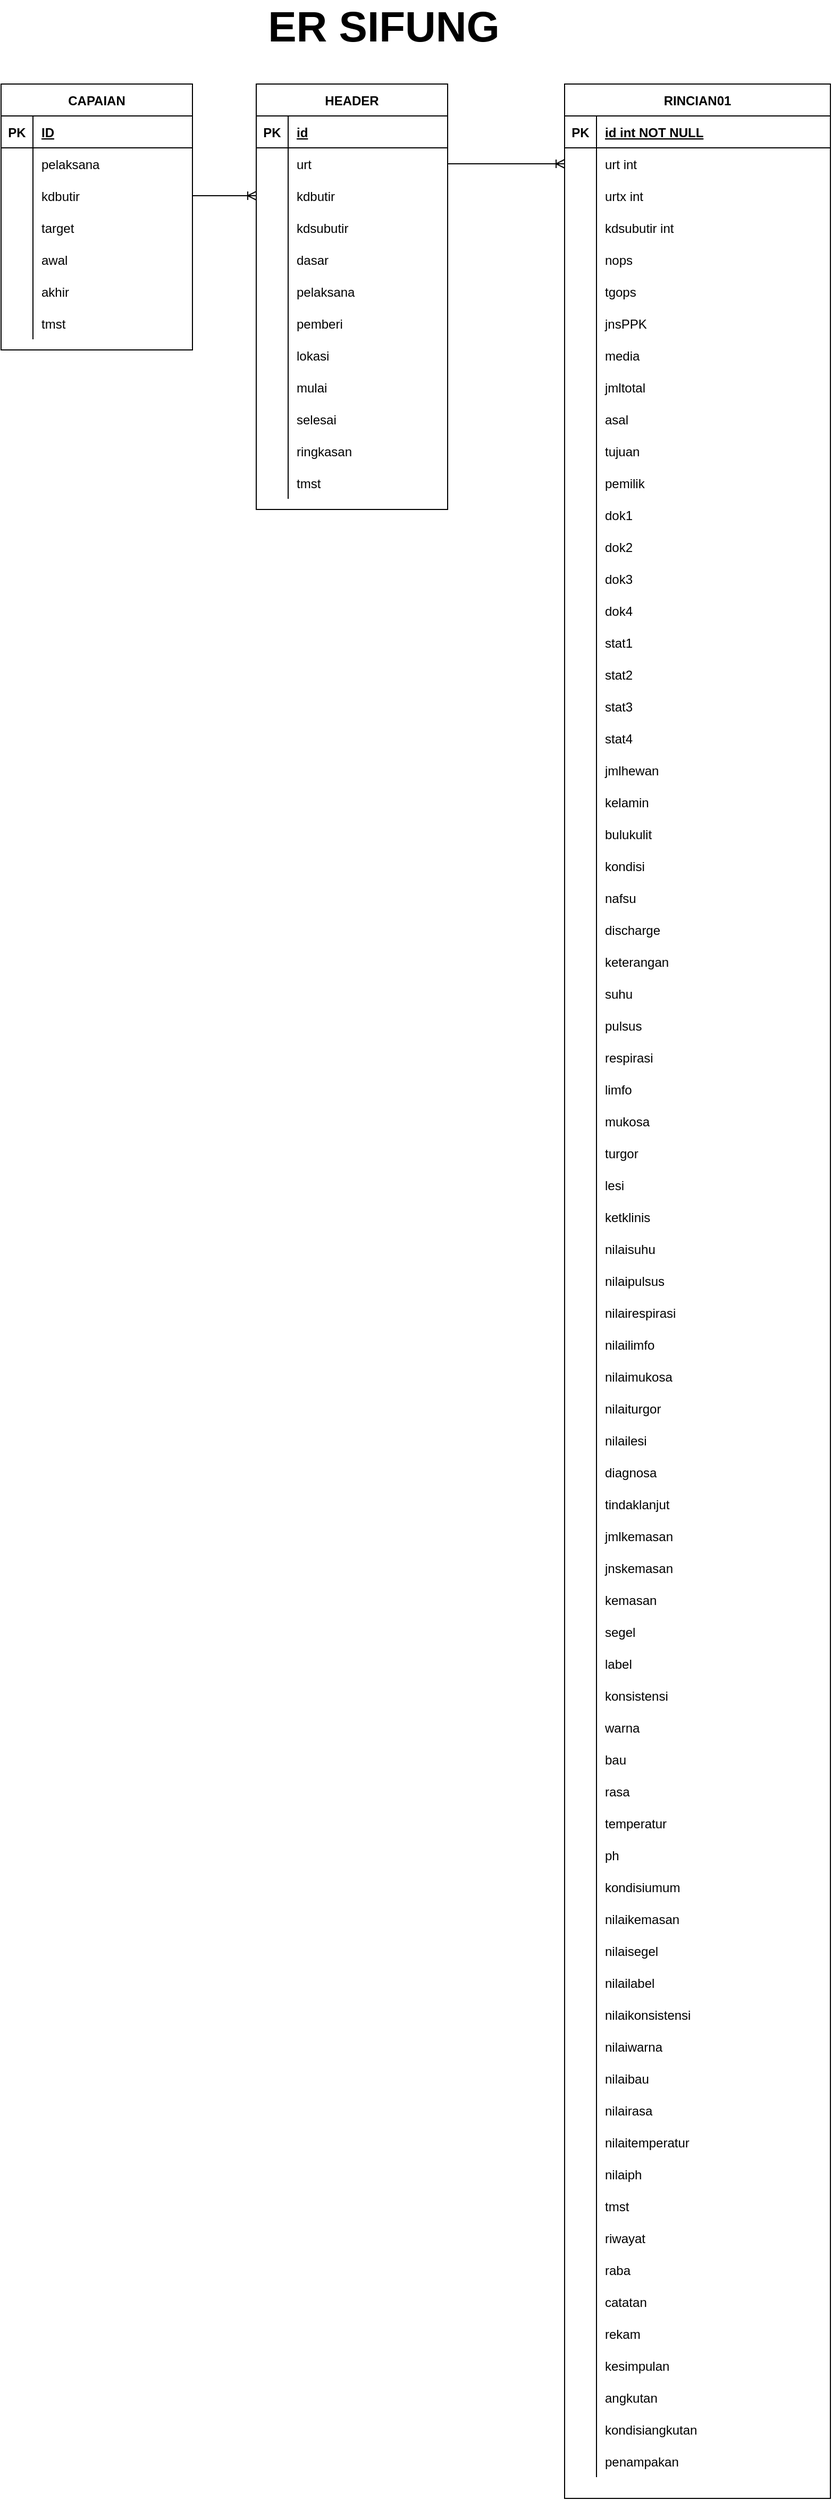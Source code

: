 <mxfile version="20.4.0" type="device"><diagram id="R2lEEEUBdFMjLlhIrx00" name="Page-1"><mxGraphModel dx="1102" dy="582" grid="1" gridSize="10" guides="1" tooltips="1" connect="1" arrows="1" fold="1" page="1" pageScale="1" pageWidth="850" pageHeight="1100" math="0" shadow="0" extFonts="Permanent Marker^https://fonts.googleapis.com/css?family=Permanent+Marker"><root><mxCell id="0"/><mxCell id="1" parent="0"/><mxCell id="SvY1FQyN1a10_i8RKYv8-5" value="RINCIAN01" style="shape=table;startSize=30;container=1;collapsible=1;childLayout=tableLayout;fixedRows=1;rowLines=0;fontStyle=1;align=center;resizeLast=1;" vertex="1" parent="1"><mxGeometry x="570" y="80" width="250" height="2270" as="geometry"/></mxCell><mxCell id="SvY1FQyN1a10_i8RKYv8-6" value="" style="shape=partialRectangle;collapsible=0;dropTarget=0;pointerEvents=0;fillColor=none;points=[[0,0.5],[1,0.5]];portConstraint=eastwest;top=0;left=0;right=0;bottom=1;" vertex="1" parent="SvY1FQyN1a10_i8RKYv8-5"><mxGeometry y="30" width="250" height="30" as="geometry"/></mxCell><mxCell id="SvY1FQyN1a10_i8RKYv8-7" value="PK" style="shape=partialRectangle;overflow=hidden;connectable=0;fillColor=none;top=0;left=0;bottom=0;right=0;fontStyle=1;" vertex="1" parent="SvY1FQyN1a10_i8RKYv8-6"><mxGeometry width="30" height="30" as="geometry"><mxRectangle width="30" height="30" as="alternateBounds"/></mxGeometry></mxCell><mxCell id="SvY1FQyN1a10_i8RKYv8-8" value="id int NOT NULL " style="shape=partialRectangle;overflow=hidden;connectable=0;fillColor=none;top=0;left=0;bottom=0;right=0;align=left;spacingLeft=6;fontStyle=5;" vertex="1" parent="SvY1FQyN1a10_i8RKYv8-6"><mxGeometry x="30" width="220" height="30" as="geometry"><mxRectangle width="220" height="30" as="alternateBounds"/></mxGeometry></mxCell><mxCell id="SvY1FQyN1a10_i8RKYv8-9" value="" style="shape=partialRectangle;collapsible=0;dropTarget=0;pointerEvents=0;fillColor=none;points=[[0,0.5],[1,0.5]];portConstraint=eastwest;top=0;left=0;right=0;bottom=0;" vertex="1" parent="SvY1FQyN1a10_i8RKYv8-5"><mxGeometry y="60" width="250" height="30" as="geometry"/></mxCell><mxCell id="SvY1FQyN1a10_i8RKYv8-10" value="" style="shape=partialRectangle;overflow=hidden;connectable=0;fillColor=none;top=0;left=0;bottom=0;right=0;" vertex="1" parent="SvY1FQyN1a10_i8RKYv8-9"><mxGeometry width="30" height="30" as="geometry"><mxRectangle width="30" height="30" as="alternateBounds"/></mxGeometry></mxCell><mxCell id="SvY1FQyN1a10_i8RKYv8-11" value="urt int" style="shape=partialRectangle;overflow=hidden;connectable=0;fillColor=none;top=0;left=0;bottom=0;right=0;align=left;spacingLeft=6;" vertex="1" parent="SvY1FQyN1a10_i8RKYv8-9"><mxGeometry x="30" width="220" height="30" as="geometry"><mxRectangle width="220" height="30" as="alternateBounds"/></mxGeometry></mxCell><mxCell id="SvY1FQyN1a10_i8RKYv8-27" style="shape=partialRectangle;collapsible=0;dropTarget=0;pointerEvents=0;fillColor=none;points=[[0,0.5],[1,0.5]];portConstraint=eastwest;top=0;left=0;right=0;bottom=0;" vertex="1" parent="SvY1FQyN1a10_i8RKYv8-5"><mxGeometry y="90" width="250" height="30" as="geometry"/></mxCell><mxCell id="SvY1FQyN1a10_i8RKYv8-28" style="shape=partialRectangle;overflow=hidden;connectable=0;fillColor=none;top=0;left=0;bottom=0;right=0;" vertex="1" parent="SvY1FQyN1a10_i8RKYv8-27"><mxGeometry width="30" height="30" as="geometry"><mxRectangle width="30" height="30" as="alternateBounds"/></mxGeometry></mxCell><mxCell id="SvY1FQyN1a10_i8RKYv8-29" value="urtx int" style="shape=partialRectangle;overflow=hidden;connectable=0;fillColor=none;top=0;left=0;bottom=0;right=0;align=left;spacingLeft=6;" vertex="1" parent="SvY1FQyN1a10_i8RKYv8-27"><mxGeometry x="30" width="220" height="30" as="geometry"><mxRectangle width="220" height="30" as="alternateBounds"/></mxGeometry></mxCell><mxCell id="SvY1FQyN1a10_i8RKYv8-30" style="shape=partialRectangle;collapsible=0;dropTarget=0;pointerEvents=0;fillColor=none;points=[[0,0.5],[1,0.5]];portConstraint=eastwest;top=0;left=0;right=0;bottom=0;" vertex="1" parent="SvY1FQyN1a10_i8RKYv8-5"><mxGeometry y="120" width="250" height="30" as="geometry"/></mxCell><mxCell id="SvY1FQyN1a10_i8RKYv8-31" style="shape=partialRectangle;overflow=hidden;connectable=0;fillColor=none;top=0;left=0;bottom=0;right=0;" vertex="1" parent="SvY1FQyN1a10_i8RKYv8-30"><mxGeometry width="30" height="30" as="geometry"><mxRectangle width="30" height="30" as="alternateBounds"/></mxGeometry></mxCell><mxCell id="SvY1FQyN1a10_i8RKYv8-32" value="kdsubutir int" style="shape=partialRectangle;overflow=hidden;connectable=0;fillColor=none;top=0;left=0;bottom=0;right=0;align=left;spacingLeft=6;" vertex="1" parent="SvY1FQyN1a10_i8RKYv8-30"><mxGeometry x="30" width="220" height="30" as="geometry"><mxRectangle width="220" height="30" as="alternateBounds"/></mxGeometry></mxCell><mxCell id="SvY1FQyN1a10_i8RKYv8-33" style="shape=partialRectangle;collapsible=0;dropTarget=0;pointerEvents=0;fillColor=none;points=[[0,0.5],[1,0.5]];portConstraint=eastwest;top=0;left=0;right=0;bottom=0;" vertex="1" parent="SvY1FQyN1a10_i8RKYv8-5"><mxGeometry y="150" width="250" height="30" as="geometry"/></mxCell><mxCell id="SvY1FQyN1a10_i8RKYv8-34" style="shape=partialRectangle;overflow=hidden;connectable=0;fillColor=none;top=0;left=0;bottom=0;right=0;" vertex="1" parent="SvY1FQyN1a10_i8RKYv8-33"><mxGeometry width="30" height="30" as="geometry"><mxRectangle width="30" height="30" as="alternateBounds"/></mxGeometry></mxCell><mxCell id="SvY1FQyN1a10_i8RKYv8-35" value="nops" style="shape=partialRectangle;overflow=hidden;connectable=0;fillColor=none;top=0;left=0;bottom=0;right=0;align=left;spacingLeft=6;" vertex="1" parent="SvY1FQyN1a10_i8RKYv8-33"><mxGeometry x="30" width="220" height="30" as="geometry"><mxRectangle width="220" height="30" as="alternateBounds"/></mxGeometry></mxCell><mxCell id="SvY1FQyN1a10_i8RKYv8-36" style="shape=partialRectangle;collapsible=0;dropTarget=0;pointerEvents=0;fillColor=none;points=[[0,0.5],[1,0.5]];portConstraint=eastwest;top=0;left=0;right=0;bottom=0;" vertex="1" parent="SvY1FQyN1a10_i8RKYv8-5"><mxGeometry y="180" width="250" height="30" as="geometry"/></mxCell><mxCell id="SvY1FQyN1a10_i8RKYv8-37" style="shape=partialRectangle;overflow=hidden;connectable=0;fillColor=none;top=0;left=0;bottom=0;right=0;" vertex="1" parent="SvY1FQyN1a10_i8RKYv8-36"><mxGeometry width="30" height="30" as="geometry"><mxRectangle width="30" height="30" as="alternateBounds"/></mxGeometry></mxCell><mxCell id="SvY1FQyN1a10_i8RKYv8-38" value="tgops" style="shape=partialRectangle;overflow=hidden;connectable=0;fillColor=none;top=0;left=0;bottom=0;right=0;align=left;spacingLeft=6;" vertex="1" parent="SvY1FQyN1a10_i8RKYv8-36"><mxGeometry x="30" width="220" height="30" as="geometry"><mxRectangle width="220" height="30" as="alternateBounds"/></mxGeometry></mxCell><mxCell id="SvY1FQyN1a10_i8RKYv8-39" style="shape=partialRectangle;collapsible=0;dropTarget=0;pointerEvents=0;fillColor=none;points=[[0,0.5],[1,0.5]];portConstraint=eastwest;top=0;left=0;right=0;bottom=0;" vertex="1" parent="SvY1FQyN1a10_i8RKYv8-5"><mxGeometry y="210" width="250" height="30" as="geometry"/></mxCell><mxCell id="SvY1FQyN1a10_i8RKYv8-40" style="shape=partialRectangle;overflow=hidden;connectable=0;fillColor=none;top=0;left=0;bottom=0;right=0;" vertex="1" parent="SvY1FQyN1a10_i8RKYv8-39"><mxGeometry width="30" height="30" as="geometry"><mxRectangle width="30" height="30" as="alternateBounds"/></mxGeometry></mxCell><mxCell id="SvY1FQyN1a10_i8RKYv8-41" value="jnsPPK" style="shape=partialRectangle;overflow=hidden;connectable=0;fillColor=none;top=0;left=0;bottom=0;right=0;align=left;spacingLeft=6;" vertex="1" parent="SvY1FQyN1a10_i8RKYv8-39"><mxGeometry x="30" width="220" height="30" as="geometry"><mxRectangle width="220" height="30" as="alternateBounds"/></mxGeometry></mxCell><mxCell id="SvY1FQyN1a10_i8RKYv8-42" style="shape=partialRectangle;collapsible=0;dropTarget=0;pointerEvents=0;fillColor=none;points=[[0,0.5],[1,0.5]];portConstraint=eastwest;top=0;left=0;right=0;bottom=0;" vertex="1" parent="SvY1FQyN1a10_i8RKYv8-5"><mxGeometry y="240" width="250" height="30" as="geometry"/></mxCell><mxCell id="SvY1FQyN1a10_i8RKYv8-43" style="shape=partialRectangle;overflow=hidden;connectable=0;fillColor=none;top=0;left=0;bottom=0;right=0;" vertex="1" parent="SvY1FQyN1a10_i8RKYv8-42"><mxGeometry width="30" height="30" as="geometry"><mxRectangle width="30" height="30" as="alternateBounds"/></mxGeometry></mxCell><mxCell id="SvY1FQyN1a10_i8RKYv8-44" value="media" style="shape=partialRectangle;overflow=hidden;connectable=0;fillColor=none;top=0;left=0;bottom=0;right=0;align=left;spacingLeft=6;" vertex="1" parent="SvY1FQyN1a10_i8RKYv8-42"><mxGeometry x="30" width="220" height="30" as="geometry"><mxRectangle width="220" height="30" as="alternateBounds"/></mxGeometry></mxCell><mxCell id="SvY1FQyN1a10_i8RKYv8-45" style="shape=partialRectangle;collapsible=0;dropTarget=0;pointerEvents=0;fillColor=none;points=[[0,0.5],[1,0.5]];portConstraint=eastwest;top=0;left=0;right=0;bottom=0;" vertex="1" parent="SvY1FQyN1a10_i8RKYv8-5"><mxGeometry y="270" width="250" height="30" as="geometry"/></mxCell><mxCell id="SvY1FQyN1a10_i8RKYv8-46" style="shape=partialRectangle;overflow=hidden;connectable=0;fillColor=none;top=0;left=0;bottom=0;right=0;" vertex="1" parent="SvY1FQyN1a10_i8RKYv8-45"><mxGeometry width="30" height="30" as="geometry"><mxRectangle width="30" height="30" as="alternateBounds"/></mxGeometry></mxCell><mxCell id="SvY1FQyN1a10_i8RKYv8-47" value="jmltotal" style="shape=partialRectangle;overflow=hidden;connectable=0;fillColor=none;top=0;left=0;bottom=0;right=0;align=left;spacingLeft=6;" vertex="1" parent="SvY1FQyN1a10_i8RKYv8-45"><mxGeometry x="30" width="220" height="30" as="geometry"><mxRectangle width="220" height="30" as="alternateBounds"/></mxGeometry></mxCell><mxCell id="SvY1FQyN1a10_i8RKYv8-48" style="shape=partialRectangle;collapsible=0;dropTarget=0;pointerEvents=0;fillColor=none;points=[[0,0.5],[1,0.5]];portConstraint=eastwest;top=0;left=0;right=0;bottom=0;" vertex="1" parent="SvY1FQyN1a10_i8RKYv8-5"><mxGeometry y="300" width="250" height="30" as="geometry"/></mxCell><mxCell id="SvY1FQyN1a10_i8RKYv8-49" style="shape=partialRectangle;overflow=hidden;connectable=0;fillColor=none;top=0;left=0;bottom=0;right=0;" vertex="1" parent="SvY1FQyN1a10_i8RKYv8-48"><mxGeometry width="30" height="30" as="geometry"><mxRectangle width="30" height="30" as="alternateBounds"/></mxGeometry></mxCell><mxCell id="SvY1FQyN1a10_i8RKYv8-50" value="asal" style="shape=partialRectangle;overflow=hidden;connectable=0;fillColor=none;top=0;left=0;bottom=0;right=0;align=left;spacingLeft=6;" vertex="1" parent="SvY1FQyN1a10_i8RKYv8-48"><mxGeometry x="30" width="220" height="30" as="geometry"><mxRectangle width="220" height="30" as="alternateBounds"/></mxGeometry></mxCell><mxCell id="SvY1FQyN1a10_i8RKYv8-51" style="shape=partialRectangle;collapsible=0;dropTarget=0;pointerEvents=0;fillColor=none;points=[[0,0.5],[1,0.5]];portConstraint=eastwest;top=0;left=0;right=0;bottom=0;" vertex="1" parent="SvY1FQyN1a10_i8RKYv8-5"><mxGeometry y="330" width="250" height="30" as="geometry"/></mxCell><mxCell id="SvY1FQyN1a10_i8RKYv8-52" style="shape=partialRectangle;overflow=hidden;connectable=0;fillColor=none;top=0;left=0;bottom=0;right=0;" vertex="1" parent="SvY1FQyN1a10_i8RKYv8-51"><mxGeometry width="30" height="30" as="geometry"><mxRectangle width="30" height="30" as="alternateBounds"/></mxGeometry></mxCell><mxCell id="SvY1FQyN1a10_i8RKYv8-53" value="tujuan" style="shape=partialRectangle;overflow=hidden;connectable=0;fillColor=none;top=0;left=0;bottom=0;right=0;align=left;spacingLeft=6;" vertex="1" parent="SvY1FQyN1a10_i8RKYv8-51"><mxGeometry x="30" width="220" height="30" as="geometry"><mxRectangle width="220" height="30" as="alternateBounds"/></mxGeometry></mxCell><mxCell id="SvY1FQyN1a10_i8RKYv8-54" style="shape=partialRectangle;collapsible=0;dropTarget=0;pointerEvents=0;fillColor=none;points=[[0,0.5],[1,0.5]];portConstraint=eastwest;top=0;left=0;right=0;bottom=0;" vertex="1" parent="SvY1FQyN1a10_i8RKYv8-5"><mxGeometry y="360" width="250" height="30" as="geometry"/></mxCell><mxCell id="SvY1FQyN1a10_i8RKYv8-55" style="shape=partialRectangle;overflow=hidden;connectable=0;fillColor=none;top=0;left=0;bottom=0;right=0;" vertex="1" parent="SvY1FQyN1a10_i8RKYv8-54"><mxGeometry width="30" height="30" as="geometry"><mxRectangle width="30" height="30" as="alternateBounds"/></mxGeometry></mxCell><mxCell id="SvY1FQyN1a10_i8RKYv8-56" value="pemilik" style="shape=partialRectangle;overflow=hidden;connectable=0;fillColor=none;top=0;left=0;bottom=0;right=0;align=left;spacingLeft=6;" vertex="1" parent="SvY1FQyN1a10_i8RKYv8-54"><mxGeometry x="30" width="220" height="30" as="geometry"><mxRectangle width="220" height="30" as="alternateBounds"/></mxGeometry></mxCell><mxCell id="SvY1FQyN1a10_i8RKYv8-57" style="shape=partialRectangle;collapsible=0;dropTarget=0;pointerEvents=0;fillColor=none;points=[[0,0.5],[1,0.5]];portConstraint=eastwest;top=0;left=0;right=0;bottom=0;" vertex="1" parent="SvY1FQyN1a10_i8RKYv8-5"><mxGeometry y="390" width="250" height="30" as="geometry"/></mxCell><mxCell id="SvY1FQyN1a10_i8RKYv8-58" style="shape=partialRectangle;overflow=hidden;connectable=0;fillColor=none;top=0;left=0;bottom=0;right=0;" vertex="1" parent="SvY1FQyN1a10_i8RKYv8-57"><mxGeometry width="30" height="30" as="geometry"><mxRectangle width="30" height="30" as="alternateBounds"/></mxGeometry></mxCell><mxCell id="SvY1FQyN1a10_i8RKYv8-59" value="dok1" style="shape=partialRectangle;overflow=hidden;connectable=0;fillColor=none;top=0;left=0;bottom=0;right=0;align=left;spacingLeft=6;" vertex="1" parent="SvY1FQyN1a10_i8RKYv8-57"><mxGeometry x="30" width="220" height="30" as="geometry"><mxRectangle width="220" height="30" as="alternateBounds"/></mxGeometry></mxCell><mxCell id="SvY1FQyN1a10_i8RKYv8-60" style="shape=partialRectangle;collapsible=0;dropTarget=0;pointerEvents=0;fillColor=none;points=[[0,0.5],[1,0.5]];portConstraint=eastwest;top=0;left=0;right=0;bottom=0;" vertex="1" parent="SvY1FQyN1a10_i8RKYv8-5"><mxGeometry y="420" width="250" height="30" as="geometry"/></mxCell><mxCell id="SvY1FQyN1a10_i8RKYv8-61" style="shape=partialRectangle;overflow=hidden;connectable=0;fillColor=none;top=0;left=0;bottom=0;right=0;" vertex="1" parent="SvY1FQyN1a10_i8RKYv8-60"><mxGeometry width="30" height="30" as="geometry"><mxRectangle width="30" height="30" as="alternateBounds"/></mxGeometry></mxCell><mxCell id="SvY1FQyN1a10_i8RKYv8-62" value="dok2" style="shape=partialRectangle;overflow=hidden;connectable=0;fillColor=none;top=0;left=0;bottom=0;right=0;align=left;spacingLeft=6;" vertex="1" parent="SvY1FQyN1a10_i8RKYv8-60"><mxGeometry x="30" width="220" height="30" as="geometry"><mxRectangle width="220" height="30" as="alternateBounds"/></mxGeometry></mxCell><mxCell id="SvY1FQyN1a10_i8RKYv8-63" style="shape=partialRectangle;collapsible=0;dropTarget=0;pointerEvents=0;fillColor=none;points=[[0,0.5],[1,0.5]];portConstraint=eastwest;top=0;left=0;right=0;bottom=0;" vertex="1" parent="SvY1FQyN1a10_i8RKYv8-5"><mxGeometry y="450" width="250" height="30" as="geometry"/></mxCell><mxCell id="SvY1FQyN1a10_i8RKYv8-64" style="shape=partialRectangle;overflow=hidden;connectable=0;fillColor=none;top=0;left=0;bottom=0;right=0;" vertex="1" parent="SvY1FQyN1a10_i8RKYv8-63"><mxGeometry width="30" height="30" as="geometry"><mxRectangle width="30" height="30" as="alternateBounds"/></mxGeometry></mxCell><mxCell id="SvY1FQyN1a10_i8RKYv8-65" value="dok3" style="shape=partialRectangle;overflow=hidden;connectable=0;fillColor=none;top=0;left=0;bottom=0;right=0;align=left;spacingLeft=6;" vertex="1" parent="SvY1FQyN1a10_i8RKYv8-63"><mxGeometry x="30" width="220" height="30" as="geometry"><mxRectangle width="220" height="30" as="alternateBounds"/></mxGeometry></mxCell><mxCell id="SvY1FQyN1a10_i8RKYv8-66" style="shape=partialRectangle;collapsible=0;dropTarget=0;pointerEvents=0;fillColor=none;points=[[0,0.5],[1,0.5]];portConstraint=eastwest;top=0;left=0;right=0;bottom=0;" vertex="1" parent="SvY1FQyN1a10_i8RKYv8-5"><mxGeometry y="480" width="250" height="30" as="geometry"/></mxCell><mxCell id="SvY1FQyN1a10_i8RKYv8-67" style="shape=partialRectangle;overflow=hidden;connectable=0;fillColor=none;top=0;left=0;bottom=0;right=0;" vertex="1" parent="SvY1FQyN1a10_i8RKYv8-66"><mxGeometry width="30" height="30" as="geometry"><mxRectangle width="30" height="30" as="alternateBounds"/></mxGeometry></mxCell><mxCell id="SvY1FQyN1a10_i8RKYv8-68" value="dok4" style="shape=partialRectangle;overflow=hidden;connectable=0;fillColor=none;top=0;left=0;bottom=0;right=0;align=left;spacingLeft=6;" vertex="1" parent="SvY1FQyN1a10_i8RKYv8-66"><mxGeometry x="30" width="220" height="30" as="geometry"><mxRectangle width="220" height="30" as="alternateBounds"/></mxGeometry></mxCell><mxCell id="SvY1FQyN1a10_i8RKYv8-69" style="shape=partialRectangle;collapsible=0;dropTarget=0;pointerEvents=0;fillColor=none;points=[[0,0.5],[1,0.5]];portConstraint=eastwest;top=0;left=0;right=0;bottom=0;" vertex="1" parent="SvY1FQyN1a10_i8RKYv8-5"><mxGeometry y="510" width="250" height="30" as="geometry"/></mxCell><mxCell id="SvY1FQyN1a10_i8RKYv8-70" style="shape=partialRectangle;overflow=hidden;connectable=0;fillColor=none;top=0;left=0;bottom=0;right=0;" vertex="1" parent="SvY1FQyN1a10_i8RKYv8-69"><mxGeometry width="30" height="30" as="geometry"><mxRectangle width="30" height="30" as="alternateBounds"/></mxGeometry></mxCell><mxCell id="SvY1FQyN1a10_i8RKYv8-71" value="stat1" style="shape=partialRectangle;overflow=hidden;connectable=0;fillColor=none;top=0;left=0;bottom=0;right=0;align=left;spacingLeft=6;" vertex="1" parent="SvY1FQyN1a10_i8RKYv8-69"><mxGeometry x="30" width="220" height="30" as="geometry"><mxRectangle width="220" height="30" as="alternateBounds"/></mxGeometry></mxCell><mxCell id="SvY1FQyN1a10_i8RKYv8-72" style="shape=partialRectangle;collapsible=0;dropTarget=0;pointerEvents=0;fillColor=none;points=[[0,0.5],[1,0.5]];portConstraint=eastwest;top=0;left=0;right=0;bottom=0;" vertex="1" parent="SvY1FQyN1a10_i8RKYv8-5"><mxGeometry y="540" width="250" height="30" as="geometry"/></mxCell><mxCell id="SvY1FQyN1a10_i8RKYv8-73" style="shape=partialRectangle;overflow=hidden;connectable=0;fillColor=none;top=0;left=0;bottom=0;right=0;" vertex="1" parent="SvY1FQyN1a10_i8RKYv8-72"><mxGeometry width="30" height="30" as="geometry"><mxRectangle width="30" height="30" as="alternateBounds"/></mxGeometry></mxCell><mxCell id="SvY1FQyN1a10_i8RKYv8-74" value="stat2" style="shape=partialRectangle;overflow=hidden;connectable=0;fillColor=none;top=0;left=0;bottom=0;right=0;align=left;spacingLeft=6;" vertex="1" parent="SvY1FQyN1a10_i8RKYv8-72"><mxGeometry x="30" width="220" height="30" as="geometry"><mxRectangle width="220" height="30" as="alternateBounds"/></mxGeometry></mxCell><mxCell id="SvY1FQyN1a10_i8RKYv8-75" style="shape=partialRectangle;collapsible=0;dropTarget=0;pointerEvents=0;fillColor=none;points=[[0,0.5],[1,0.5]];portConstraint=eastwest;top=0;left=0;right=0;bottom=0;" vertex="1" parent="SvY1FQyN1a10_i8RKYv8-5"><mxGeometry y="570" width="250" height="30" as="geometry"/></mxCell><mxCell id="SvY1FQyN1a10_i8RKYv8-76" style="shape=partialRectangle;overflow=hidden;connectable=0;fillColor=none;top=0;left=0;bottom=0;right=0;" vertex="1" parent="SvY1FQyN1a10_i8RKYv8-75"><mxGeometry width="30" height="30" as="geometry"><mxRectangle width="30" height="30" as="alternateBounds"/></mxGeometry></mxCell><mxCell id="SvY1FQyN1a10_i8RKYv8-77" value="stat3" style="shape=partialRectangle;overflow=hidden;connectable=0;fillColor=none;top=0;left=0;bottom=0;right=0;align=left;spacingLeft=6;" vertex="1" parent="SvY1FQyN1a10_i8RKYv8-75"><mxGeometry x="30" width="220" height="30" as="geometry"><mxRectangle width="220" height="30" as="alternateBounds"/></mxGeometry></mxCell><mxCell id="SvY1FQyN1a10_i8RKYv8-78" style="shape=partialRectangle;collapsible=0;dropTarget=0;pointerEvents=0;fillColor=none;points=[[0,0.5],[1,0.5]];portConstraint=eastwest;top=0;left=0;right=0;bottom=0;" vertex="1" parent="SvY1FQyN1a10_i8RKYv8-5"><mxGeometry y="600" width="250" height="30" as="geometry"/></mxCell><mxCell id="SvY1FQyN1a10_i8RKYv8-79" style="shape=partialRectangle;overflow=hidden;connectable=0;fillColor=none;top=0;left=0;bottom=0;right=0;" vertex="1" parent="SvY1FQyN1a10_i8RKYv8-78"><mxGeometry width="30" height="30" as="geometry"><mxRectangle width="30" height="30" as="alternateBounds"/></mxGeometry></mxCell><mxCell id="SvY1FQyN1a10_i8RKYv8-80" value="stat4" style="shape=partialRectangle;overflow=hidden;connectable=0;fillColor=none;top=0;left=0;bottom=0;right=0;align=left;spacingLeft=6;" vertex="1" parent="SvY1FQyN1a10_i8RKYv8-78"><mxGeometry x="30" width="220" height="30" as="geometry"><mxRectangle width="220" height="30" as="alternateBounds"/></mxGeometry></mxCell><mxCell id="SvY1FQyN1a10_i8RKYv8-81" style="shape=partialRectangle;collapsible=0;dropTarget=0;pointerEvents=0;fillColor=none;points=[[0,0.5],[1,0.5]];portConstraint=eastwest;top=0;left=0;right=0;bottom=0;" vertex="1" parent="SvY1FQyN1a10_i8RKYv8-5"><mxGeometry y="630" width="250" height="30" as="geometry"/></mxCell><mxCell id="SvY1FQyN1a10_i8RKYv8-82" style="shape=partialRectangle;overflow=hidden;connectable=0;fillColor=none;top=0;left=0;bottom=0;right=0;" vertex="1" parent="SvY1FQyN1a10_i8RKYv8-81"><mxGeometry width="30" height="30" as="geometry"><mxRectangle width="30" height="30" as="alternateBounds"/></mxGeometry></mxCell><mxCell id="SvY1FQyN1a10_i8RKYv8-83" value="jmlhewan" style="shape=partialRectangle;overflow=hidden;connectable=0;fillColor=none;top=0;left=0;bottom=0;right=0;align=left;spacingLeft=6;" vertex="1" parent="SvY1FQyN1a10_i8RKYv8-81"><mxGeometry x="30" width="220" height="30" as="geometry"><mxRectangle width="220" height="30" as="alternateBounds"/></mxGeometry></mxCell><mxCell id="SvY1FQyN1a10_i8RKYv8-84" style="shape=partialRectangle;collapsible=0;dropTarget=0;pointerEvents=0;fillColor=none;points=[[0,0.5],[1,0.5]];portConstraint=eastwest;top=0;left=0;right=0;bottom=0;" vertex="1" parent="SvY1FQyN1a10_i8RKYv8-5"><mxGeometry y="660" width="250" height="30" as="geometry"/></mxCell><mxCell id="SvY1FQyN1a10_i8RKYv8-85" style="shape=partialRectangle;overflow=hidden;connectable=0;fillColor=none;top=0;left=0;bottom=0;right=0;" vertex="1" parent="SvY1FQyN1a10_i8RKYv8-84"><mxGeometry width="30" height="30" as="geometry"><mxRectangle width="30" height="30" as="alternateBounds"/></mxGeometry></mxCell><mxCell id="SvY1FQyN1a10_i8RKYv8-86" value="kelamin" style="shape=partialRectangle;overflow=hidden;connectable=0;fillColor=none;top=0;left=0;bottom=0;right=0;align=left;spacingLeft=6;" vertex="1" parent="SvY1FQyN1a10_i8RKYv8-84"><mxGeometry x="30" width="220" height="30" as="geometry"><mxRectangle width="220" height="30" as="alternateBounds"/></mxGeometry></mxCell><mxCell id="SvY1FQyN1a10_i8RKYv8-87" style="shape=partialRectangle;collapsible=0;dropTarget=0;pointerEvents=0;fillColor=none;points=[[0,0.5],[1,0.5]];portConstraint=eastwest;top=0;left=0;right=0;bottom=0;" vertex="1" parent="SvY1FQyN1a10_i8RKYv8-5"><mxGeometry y="690" width="250" height="30" as="geometry"/></mxCell><mxCell id="SvY1FQyN1a10_i8RKYv8-88" style="shape=partialRectangle;overflow=hidden;connectable=0;fillColor=none;top=0;left=0;bottom=0;right=0;" vertex="1" parent="SvY1FQyN1a10_i8RKYv8-87"><mxGeometry width="30" height="30" as="geometry"><mxRectangle width="30" height="30" as="alternateBounds"/></mxGeometry></mxCell><mxCell id="SvY1FQyN1a10_i8RKYv8-89" value="bulukulit" style="shape=partialRectangle;overflow=hidden;connectable=0;fillColor=none;top=0;left=0;bottom=0;right=0;align=left;spacingLeft=6;" vertex="1" parent="SvY1FQyN1a10_i8RKYv8-87"><mxGeometry x="30" width="220" height="30" as="geometry"><mxRectangle width="220" height="30" as="alternateBounds"/></mxGeometry></mxCell><mxCell id="SvY1FQyN1a10_i8RKYv8-90" style="shape=partialRectangle;collapsible=0;dropTarget=0;pointerEvents=0;fillColor=none;points=[[0,0.5],[1,0.5]];portConstraint=eastwest;top=0;left=0;right=0;bottom=0;" vertex="1" parent="SvY1FQyN1a10_i8RKYv8-5"><mxGeometry y="720" width="250" height="30" as="geometry"/></mxCell><mxCell id="SvY1FQyN1a10_i8RKYv8-91" style="shape=partialRectangle;overflow=hidden;connectable=0;fillColor=none;top=0;left=0;bottom=0;right=0;" vertex="1" parent="SvY1FQyN1a10_i8RKYv8-90"><mxGeometry width="30" height="30" as="geometry"><mxRectangle width="30" height="30" as="alternateBounds"/></mxGeometry></mxCell><mxCell id="SvY1FQyN1a10_i8RKYv8-92" value="kondisi" style="shape=partialRectangle;overflow=hidden;connectable=0;fillColor=none;top=0;left=0;bottom=0;right=0;align=left;spacingLeft=6;" vertex="1" parent="SvY1FQyN1a10_i8RKYv8-90"><mxGeometry x="30" width="220" height="30" as="geometry"><mxRectangle width="220" height="30" as="alternateBounds"/></mxGeometry></mxCell><mxCell id="SvY1FQyN1a10_i8RKYv8-93" style="shape=partialRectangle;collapsible=0;dropTarget=0;pointerEvents=0;fillColor=none;points=[[0,0.5],[1,0.5]];portConstraint=eastwest;top=0;left=0;right=0;bottom=0;" vertex="1" parent="SvY1FQyN1a10_i8RKYv8-5"><mxGeometry y="750" width="250" height="30" as="geometry"/></mxCell><mxCell id="SvY1FQyN1a10_i8RKYv8-94" style="shape=partialRectangle;overflow=hidden;connectable=0;fillColor=none;top=0;left=0;bottom=0;right=0;" vertex="1" parent="SvY1FQyN1a10_i8RKYv8-93"><mxGeometry width="30" height="30" as="geometry"><mxRectangle width="30" height="30" as="alternateBounds"/></mxGeometry></mxCell><mxCell id="SvY1FQyN1a10_i8RKYv8-95" value="nafsu" style="shape=partialRectangle;overflow=hidden;connectable=0;fillColor=none;top=0;left=0;bottom=0;right=0;align=left;spacingLeft=6;" vertex="1" parent="SvY1FQyN1a10_i8RKYv8-93"><mxGeometry x="30" width="220" height="30" as="geometry"><mxRectangle width="220" height="30" as="alternateBounds"/></mxGeometry></mxCell><mxCell id="SvY1FQyN1a10_i8RKYv8-96" style="shape=partialRectangle;collapsible=0;dropTarget=0;pointerEvents=0;fillColor=none;points=[[0,0.5],[1,0.5]];portConstraint=eastwest;top=0;left=0;right=0;bottom=0;" vertex="1" parent="SvY1FQyN1a10_i8RKYv8-5"><mxGeometry y="780" width="250" height="30" as="geometry"/></mxCell><mxCell id="SvY1FQyN1a10_i8RKYv8-97" style="shape=partialRectangle;overflow=hidden;connectable=0;fillColor=none;top=0;left=0;bottom=0;right=0;" vertex="1" parent="SvY1FQyN1a10_i8RKYv8-96"><mxGeometry width="30" height="30" as="geometry"><mxRectangle width="30" height="30" as="alternateBounds"/></mxGeometry></mxCell><mxCell id="SvY1FQyN1a10_i8RKYv8-98" value="discharge" style="shape=partialRectangle;overflow=hidden;connectable=0;fillColor=none;top=0;left=0;bottom=0;right=0;align=left;spacingLeft=6;" vertex="1" parent="SvY1FQyN1a10_i8RKYv8-96"><mxGeometry x="30" width="220" height="30" as="geometry"><mxRectangle width="220" height="30" as="alternateBounds"/></mxGeometry></mxCell><mxCell id="SvY1FQyN1a10_i8RKYv8-99" style="shape=partialRectangle;collapsible=0;dropTarget=0;pointerEvents=0;fillColor=none;points=[[0,0.5],[1,0.5]];portConstraint=eastwest;top=0;left=0;right=0;bottom=0;" vertex="1" parent="SvY1FQyN1a10_i8RKYv8-5"><mxGeometry y="810" width="250" height="30" as="geometry"/></mxCell><mxCell id="SvY1FQyN1a10_i8RKYv8-100" style="shape=partialRectangle;overflow=hidden;connectable=0;fillColor=none;top=0;left=0;bottom=0;right=0;" vertex="1" parent="SvY1FQyN1a10_i8RKYv8-99"><mxGeometry width="30" height="30" as="geometry"><mxRectangle width="30" height="30" as="alternateBounds"/></mxGeometry></mxCell><mxCell id="SvY1FQyN1a10_i8RKYv8-101" value="keterangan" style="shape=partialRectangle;overflow=hidden;connectable=0;fillColor=none;top=0;left=0;bottom=0;right=0;align=left;spacingLeft=6;" vertex="1" parent="SvY1FQyN1a10_i8RKYv8-99"><mxGeometry x="30" width="220" height="30" as="geometry"><mxRectangle width="220" height="30" as="alternateBounds"/></mxGeometry></mxCell><mxCell id="SvY1FQyN1a10_i8RKYv8-102" style="shape=partialRectangle;collapsible=0;dropTarget=0;pointerEvents=0;fillColor=none;points=[[0,0.5],[1,0.5]];portConstraint=eastwest;top=0;left=0;right=0;bottom=0;" vertex="1" parent="SvY1FQyN1a10_i8RKYv8-5"><mxGeometry y="840" width="250" height="30" as="geometry"/></mxCell><mxCell id="SvY1FQyN1a10_i8RKYv8-103" style="shape=partialRectangle;overflow=hidden;connectable=0;fillColor=none;top=0;left=0;bottom=0;right=0;" vertex="1" parent="SvY1FQyN1a10_i8RKYv8-102"><mxGeometry width="30" height="30" as="geometry"><mxRectangle width="30" height="30" as="alternateBounds"/></mxGeometry></mxCell><mxCell id="SvY1FQyN1a10_i8RKYv8-104" value="suhu" style="shape=partialRectangle;overflow=hidden;connectable=0;fillColor=none;top=0;left=0;bottom=0;right=0;align=left;spacingLeft=6;" vertex="1" parent="SvY1FQyN1a10_i8RKYv8-102"><mxGeometry x="30" width="220" height="30" as="geometry"><mxRectangle width="220" height="30" as="alternateBounds"/></mxGeometry></mxCell><mxCell id="SvY1FQyN1a10_i8RKYv8-105" style="shape=partialRectangle;collapsible=0;dropTarget=0;pointerEvents=0;fillColor=none;points=[[0,0.5],[1,0.5]];portConstraint=eastwest;top=0;left=0;right=0;bottom=0;" vertex="1" parent="SvY1FQyN1a10_i8RKYv8-5"><mxGeometry y="870" width="250" height="30" as="geometry"/></mxCell><mxCell id="SvY1FQyN1a10_i8RKYv8-106" style="shape=partialRectangle;overflow=hidden;connectable=0;fillColor=none;top=0;left=0;bottom=0;right=0;" vertex="1" parent="SvY1FQyN1a10_i8RKYv8-105"><mxGeometry width="30" height="30" as="geometry"><mxRectangle width="30" height="30" as="alternateBounds"/></mxGeometry></mxCell><mxCell id="SvY1FQyN1a10_i8RKYv8-107" value="pulsus" style="shape=partialRectangle;overflow=hidden;connectable=0;fillColor=none;top=0;left=0;bottom=0;right=0;align=left;spacingLeft=6;" vertex="1" parent="SvY1FQyN1a10_i8RKYv8-105"><mxGeometry x="30" width="220" height="30" as="geometry"><mxRectangle width="220" height="30" as="alternateBounds"/></mxGeometry></mxCell><mxCell id="SvY1FQyN1a10_i8RKYv8-108" style="shape=partialRectangle;collapsible=0;dropTarget=0;pointerEvents=0;fillColor=none;points=[[0,0.5],[1,0.5]];portConstraint=eastwest;top=0;left=0;right=0;bottom=0;" vertex="1" parent="SvY1FQyN1a10_i8RKYv8-5"><mxGeometry y="900" width="250" height="30" as="geometry"/></mxCell><mxCell id="SvY1FQyN1a10_i8RKYv8-109" style="shape=partialRectangle;overflow=hidden;connectable=0;fillColor=none;top=0;left=0;bottom=0;right=0;" vertex="1" parent="SvY1FQyN1a10_i8RKYv8-108"><mxGeometry width="30" height="30" as="geometry"><mxRectangle width="30" height="30" as="alternateBounds"/></mxGeometry></mxCell><mxCell id="SvY1FQyN1a10_i8RKYv8-110" value="respirasi" style="shape=partialRectangle;overflow=hidden;connectable=0;fillColor=none;top=0;left=0;bottom=0;right=0;align=left;spacingLeft=6;" vertex="1" parent="SvY1FQyN1a10_i8RKYv8-108"><mxGeometry x="30" width="220" height="30" as="geometry"><mxRectangle width="220" height="30" as="alternateBounds"/></mxGeometry></mxCell><mxCell id="SvY1FQyN1a10_i8RKYv8-111" style="shape=partialRectangle;collapsible=0;dropTarget=0;pointerEvents=0;fillColor=none;points=[[0,0.5],[1,0.5]];portConstraint=eastwest;top=0;left=0;right=0;bottom=0;" vertex="1" parent="SvY1FQyN1a10_i8RKYv8-5"><mxGeometry y="930" width="250" height="30" as="geometry"/></mxCell><mxCell id="SvY1FQyN1a10_i8RKYv8-112" style="shape=partialRectangle;overflow=hidden;connectable=0;fillColor=none;top=0;left=0;bottom=0;right=0;" vertex="1" parent="SvY1FQyN1a10_i8RKYv8-111"><mxGeometry width="30" height="30" as="geometry"><mxRectangle width="30" height="30" as="alternateBounds"/></mxGeometry></mxCell><mxCell id="SvY1FQyN1a10_i8RKYv8-113" value="limfo" style="shape=partialRectangle;overflow=hidden;connectable=0;fillColor=none;top=0;left=0;bottom=0;right=0;align=left;spacingLeft=6;" vertex="1" parent="SvY1FQyN1a10_i8RKYv8-111"><mxGeometry x="30" width="220" height="30" as="geometry"><mxRectangle width="220" height="30" as="alternateBounds"/></mxGeometry></mxCell><mxCell id="SvY1FQyN1a10_i8RKYv8-114" style="shape=partialRectangle;collapsible=0;dropTarget=0;pointerEvents=0;fillColor=none;points=[[0,0.5],[1,0.5]];portConstraint=eastwest;top=0;left=0;right=0;bottom=0;" vertex="1" parent="SvY1FQyN1a10_i8RKYv8-5"><mxGeometry y="960" width="250" height="30" as="geometry"/></mxCell><mxCell id="SvY1FQyN1a10_i8RKYv8-115" style="shape=partialRectangle;overflow=hidden;connectable=0;fillColor=none;top=0;left=0;bottom=0;right=0;" vertex="1" parent="SvY1FQyN1a10_i8RKYv8-114"><mxGeometry width="30" height="30" as="geometry"><mxRectangle width="30" height="30" as="alternateBounds"/></mxGeometry></mxCell><mxCell id="SvY1FQyN1a10_i8RKYv8-116" value="mukosa" style="shape=partialRectangle;overflow=hidden;connectable=0;fillColor=none;top=0;left=0;bottom=0;right=0;align=left;spacingLeft=6;" vertex="1" parent="SvY1FQyN1a10_i8RKYv8-114"><mxGeometry x="30" width="220" height="30" as="geometry"><mxRectangle width="220" height="30" as="alternateBounds"/></mxGeometry></mxCell><mxCell id="SvY1FQyN1a10_i8RKYv8-117" style="shape=partialRectangle;collapsible=0;dropTarget=0;pointerEvents=0;fillColor=none;points=[[0,0.5],[1,0.5]];portConstraint=eastwest;top=0;left=0;right=0;bottom=0;" vertex="1" parent="SvY1FQyN1a10_i8RKYv8-5"><mxGeometry y="990" width="250" height="30" as="geometry"/></mxCell><mxCell id="SvY1FQyN1a10_i8RKYv8-118" style="shape=partialRectangle;overflow=hidden;connectable=0;fillColor=none;top=0;left=0;bottom=0;right=0;" vertex="1" parent="SvY1FQyN1a10_i8RKYv8-117"><mxGeometry width="30" height="30" as="geometry"><mxRectangle width="30" height="30" as="alternateBounds"/></mxGeometry></mxCell><mxCell id="SvY1FQyN1a10_i8RKYv8-119" value="turgor" style="shape=partialRectangle;overflow=hidden;connectable=0;fillColor=none;top=0;left=0;bottom=0;right=0;align=left;spacingLeft=6;" vertex="1" parent="SvY1FQyN1a10_i8RKYv8-117"><mxGeometry x="30" width="220" height="30" as="geometry"><mxRectangle width="220" height="30" as="alternateBounds"/></mxGeometry></mxCell><mxCell id="SvY1FQyN1a10_i8RKYv8-120" style="shape=partialRectangle;collapsible=0;dropTarget=0;pointerEvents=0;fillColor=none;points=[[0,0.5],[1,0.5]];portConstraint=eastwest;top=0;left=0;right=0;bottom=0;" vertex="1" parent="SvY1FQyN1a10_i8RKYv8-5"><mxGeometry y="1020" width="250" height="30" as="geometry"/></mxCell><mxCell id="SvY1FQyN1a10_i8RKYv8-121" style="shape=partialRectangle;overflow=hidden;connectable=0;fillColor=none;top=0;left=0;bottom=0;right=0;" vertex="1" parent="SvY1FQyN1a10_i8RKYv8-120"><mxGeometry width="30" height="30" as="geometry"><mxRectangle width="30" height="30" as="alternateBounds"/></mxGeometry></mxCell><mxCell id="SvY1FQyN1a10_i8RKYv8-122" value="lesi" style="shape=partialRectangle;overflow=hidden;connectable=0;fillColor=none;top=0;left=0;bottom=0;right=0;align=left;spacingLeft=6;" vertex="1" parent="SvY1FQyN1a10_i8RKYv8-120"><mxGeometry x="30" width="220" height="30" as="geometry"><mxRectangle width="220" height="30" as="alternateBounds"/></mxGeometry></mxCell><mxCell id="SvY1FQyN1a10_i8RKYv8-123" style="shape=partialRectangle;collapsible=0;dropTarget=0;pointerEvents=0;fillColor=none;points=[[0,0.5],[1,0.5]];portConstraint=eastwest;top=0;left=0;right=0;bottom=0;" vertex="1" parent="SvY1FQyN1a10_i8RKYv8-5"><mxGeometry y="1050" width="250" height="30" as="geometry"/></mxCell><mxCell id="SvY1FQyN1a10_i8RKYv8-124" style="shape=partialRectangle;overflow=hidden;connectable=0;fillColor=none;top=0;left=0;bottom=0;right=0;" vertex="1" parent="SvY1FQyN1a10_i8RKYv8-123"><mxGeometry width="30" height="30" as="geometry"><mxRectangle width="30" height="30" as="alternateBounds"/></mxGeometry></mxCell><mxCell id="SvY1FQyN1a10_i8RKYv8-125" value="ketklinis" style="shape=partialRectangle;overflow=hidden;connectable=0;fillColor=none;top=0;left=0;bottom=0;right=0;align=left;spacingLeft=6;" vertex="1" parent="SvY1FQyN1a10_i8RKYv8-123"><mxGeometry x="30" width="220" height="30" as="geometry"><mxRectangle width="220" height="30" as="alternateBounds"/></mxGeometry></mxCell><mxCell id="SvY1FQyN1a10_i8RKYv8-126" style="shape=partialRectangle;collapsible=0;dropTarget=0;pointerEvents=0;fillColor=none;points=[[0,0.5],[1,0.5]];portConstraint=eastwest;top=0;left=0;right=0;bottom=0;" vertex="1" parent="SvY1FQyN1a10_i8RKYv8-5"><mxGeometry y="1080" width="250" height="30" as="geometry"/></mxCell><mxCell id="SvY1FQyN1a10_i8RKYv8-127" style="shape=partialRectangle;overflow=hidden;connectable=0;fillColor=none;top=0;left=0;bottom=0;right=0;" vertex="1" parent="SvY1FQyN1a10_i8RKYv8-126"><mxGeometry width="30" height="30" as="geometry"><mxRectangle width="30" height="30" as="alternateBounds"/></mxGeometry></mxCell><mxCell id="SvY1FQyN1a10_i8RKYv8-128" value="nilaisuhu" style="shape=partialRectangle;overflow=hidden;connectable=0;fillColor=none;top=0;left=0;bottom=0;right=0;align=left;spacingLeft=6;" vertex="1" parent="SvY1FQyN1a10_i8RKYv8-126"><mxGeometry x="30" width="220" height="30" as="geometry"><mxRectangle width="220" height="30" as="alternateBounds"/></mxGeometry></mxCell><mxCell id="SvY1FQyN1a10_i8RKYv8-129" style="shape=partialRectangle;collapsible=0;dropTarget=0;pointerEvents=0;fillColor=none;points=[[0,0.5],[1,0.5]];portConstraint=eastwest;top=0;left=0;right=0;bottom=0;" vertex="1" parent="SvY1FQyN1a10_i8RKYv8-5"><mxGeometry y="1110" width="250" height="30" as="geometry"/></mxCell><mxCell id="SvY1FQyN1a10_i8RKYv8-130" style="shape=partialRectangle;overflow=hidden;connectable=0;fillColor=none;top=0;left=0;bottom=0;right=0;" vertex="1" parent="SvY1FQyN1a10_i8RKYv8-129"><mxGeometry width="30" height="30" as="geometry"><mxRectangle width="30" height="30" as="alternateBounds"/></mxGeometry></mxCell><mxCell id="SvY1FQyN1a10_i8RKYv8-131" value="nilaipulsus" style="shape=partialRectangle;overflow=hidden;connectable=0;fillColor=none;top=0;left=0;bottom=0;right=0;align=left;spacingLeft=6;" vertex="1" parent="SvY1FQyN1a10_i8RKYv8-129"><mxGeometry x="30" width="220" height="30" as="geometry"><mxRectangle width="220" height="30" as="alternateBounds"/></mxGeometry></mxCell><mxCell id="SvY1FQyN1a10_i8RKYv8-132" style="shape=partialRectangle;collapsible=0;dropTarget=0;pointerEvents=0;fillColor=none;points=[[0,0.5],[1,0.5]];portConstraint=eastwest;top=0;left=0;right=0;bottom=0;" vertex="1" parent="SvY1FQyN1a10_i8RKYv8-5"><mxGeometry y="1140" width="250" height="30" as="geometry"/></mxCell><mxCell id="SvY1FQyN1a10_i8RKYv8-133" style="shape=partialRectangle;overflow=hidden;connectable=0;fillColor=none;top=0;left=0;bottom=0;right=0;" vertex="1" parent="SvY1FQyN1a10_i8RKYv8-132"><mxGeometry width="30" height="30" as="geometry"><mxRectangle width="30" height="30" as="alternateBounds"/></mxGeometry></mxCell><mxCell id="SvY1FQyN1a10_i8RKYv8-134" value="nilairespirasi" style="shape=partialRectangle;overflow=hidden;connectable=0;fillColor=none;top=0;left=0;bottom=0;right=0;align=left;spacingLeft=6;" vertex="1" parent="SvY1FQyN1a10_i8RKYv8-132"><mxGeometry x="30" width="220" height="30" as="geometry"><mxRectangle width="220" height="30" as="alternateBounds"/></mxGeometry></mxCell><mxCell id="SvY1FQyN1a10_i8RKYv8-135" style="shape=partialRectangle;collapsible=0;dropTarget=0;pointerEvents=0;fillColor=none;points=[[0,0.5],[1,0.5]];portConstraint=eastwest;top=0;left=0;right=0;bottom=0;" vertex="1" parent="SvY1FQyN1a10_i8RKYv8-5"><mxGeometry y="1170" width="250" height="30" as="geometry"/></mxCell><mxCell id="SvY1FQyN1a10_i8RKYv8-136" style="shape=partialRectangle;overflow=hidden;connectable=0;fillColor=none;top=0;left=0;bottom=0;right=0;" vertex="1" parent="SvY1FQyN1a10_i8RKYv8-135"><mxGeometry width="30" height="30" as="geometry"><mxRectangle width="30" height="30" as="alternateBounds"/></mxGeometry></mxCell><mxCell id="SvY1FQyN1a10_i8RKYv8-137" value="nilailimfo" style="shape=partialRectangle;overflow=hidden;connectable=0;fillColor=none;top=0;left=0;bottom=0;right=0;align=left;spacingLeft=6;" vertex="1" parent="SvY1FQyN1a10_i8RKYv8-135"><mxGeometry x="30" width="220" height="30" as="geometry"><mxRectangle width="220" height="30" as="alternateBounds"/></mxGeometry></mxCell><mxCell id="SvY1FQyN1a10_i8RKYv8-138" style="shape=partialRectangle;collapsible=0;dropTarget=0;pointerEvents=0;fillColor=none;points=[[0,0.5],[1,0.5]];portConstraint=eastwest;top=0;left=0;right=0;bottom=0;" vertex="1" parent="SvY1FQyN1a10_i8RKYv8-5"><mxGeometry y="1200" width="250" height="30" as="geometry"/></mxCell><mxCell id="SvY1FQyN1a10_i8RKYv8-139" style="shape=partialRectangle;overflow=hidden;connectable=0;fillColor=none;top=0;left=0;bottom=0;right=0;" vertex="1" parent="SvY1FQyN1a10_i8RKYv8-138"><mxGeometry width="30" height="30" as="geometry"><mxRectangle width="30" height="30" as="alternateBounds"/></mxGeometry></mxCell><mxCell id="SvY1FQyN1a10_i8RKYv8-140" value="nilaimukosa" style="shape=partialRectangle;overflow=hidden;connectable=0;fillColor=none;top=0;left=0;bottom=0;right=0;align=left;spacingLeft=6;" vertex="1" parent="SvY1FQyN1a10_i8RKYv8-138"><mxGeometry x="30" width="220" height="30" as="geometry"><mxRectangle width="220" height="30" as="alternateBounds"/></mxGeometry></mxCell><mxCell id="SvY1FQyN1a10_i8RKYv8-141" style="shape=partialRectangle;collapsible=0;dropTarget=0;pointerEvents=0;fillColor=none;points=[[0,0.5],[1,0.5]];portConstraint=eastwest;top=0;left=0;right=0;bottom=0;" vertex="1" parent="SvY1FQyN1a10_i8RKYv8-5"><mxGeometry y="1230" width="250" height="30" as="geometry"/></mxCell><mxCell id="SvY1FQyN1a10_i8RKYv8-142" style="shape=partialRectangle;overflow=hidden;connectable=0;fillColor=none;top=0;left=0;bottom=0;right=0;" vertex="1" parent="SvY1FQyN1a10_i8RKYv8-141"><mxGeometry width="30" height="30" as="geometry"><mxRectangle width="30" height="30" as="alternateBounds"/></mxGeometry></mxCell><mxCell id="SvY1FQyN1a10_i8RKYv8-143" value="nilaiturgor" style="shape=partialRectangle;overflow=hidden;connectable=0;fillColor=none;top=0;left=0;bottom=0;right=0;align=left;spacingLeft=6;" vertex="1" parent="SvY1FQyN1a10_i8RKYv8-141"><mxGeometry x="30" width="220" height="30" as="geometry"><mxRectangle width="220" height="30" as="alternateBounds"/></mxGeometry></mxCell><mxCell id="SvY1FQyN1a10_i8RKYv8-144" style="shape=partialRectangle;collapsible=0;dropTarget=0;pointerEvents=0;fillColor=none;points=[[0,0.5],[1,0.5]];portConstraint=eastwest;top=0;left=0;right=0;bottom=0;" vertex="1" parent="SvY1FQyN1a10_i8RKYv8-5"><mxGeometry y="1260" width="250" height="30" as="geometry"/></mxCell><mxCell id="SvY1FQyN1a10_i8RKYv8-145" style="shape=partialRectangle;overflow=hidden;connectable=0;fillColor=none;top=0;left=0;bottom=0;right=0;" vertex="1" parent="SvY1FQyN1a10_i8RKYv8-144"><mxGeometry width="30" height="30" as="geometry"><mxRectangle width="30" height="30" as="alternateBounds"/></mxGeometry></mxCell><mxCell id="SvY1FQyN1a10_i8RKYv8-146" value="nilailesi" style="shape=partialRectangle;overflow=hidden;connectable=0;fillColor=none;top=0;left=0;bottom=0;right=0;align=left;spacingLeft=6;" vertex="1" parent="SvY1FQyN1a10_i8RKYv8-144"><mxGeometry x="30" width="220" height="30" as="geometry"><mxRectangle width="220" height="30" as="alternateBounds"/></mxGeometry></mxCell><mxCell id="SvY1FQyN1a10_i8RKYv8-147" style="shape=partialRectangle;collapsible=0;dropTarget=0;pointerEvents=0;fillColor=none;points=[[0,0.5],[1,0.5]];portConstraint=eastwest;top=0;left=0;right=0;bottom=0;" vertex="1" parent="SvY1FQyN1a10_i8RKYv8-5"><mxGeometry y="1290" width="250" height="30" as="geometry"/></mxCell><mxCell id="SvY1FQyN1a10_i8RKYv8-148" style="shape=partialRectangle;overflow=hidden;connectable=0;fillColor=none;top=0;left=0;bottom=0;right=0;" vertex="1" parent="SvY1FQyN1a10_i8RKYv8-147"><mxGeometry width="30" height="30" as="geometry"><mxRectangle width="30" height="30" as="alternateBounds"/></mxGeometry></mxCell><mxCell id="SvY1FQyN1a10_i8RKYv8-149" value="diagnosa" style="shape=partialRectangle;overflow=hidden;connectable=0;fillColor=none;top=0;left=0;bottom=0;right=0;align=left;spacingLeft=6;" vertex="1" parent="SvY1FQyN1a10_i8RKYv8-147"><mxGeometry x="30" width="220" height="30" as="geometry"><mxRectangle width="220" height="30" as="alternateBounds"/></mxGeometry></mxCell><mxCell id="SvY1FQyN1a10_i8RKYv8-150" style="shape=partialRectangle;collapsible=0;dropTarget=0;pointerEvents=0;fillColor=none;points=[[0,0.5],[1,0.5]];portConstraint=eastwest;top=0;left=0;right=0;bottom=0;" vertex="1" parent="SvY1FQyN1a10_i8RKYv8-5"><mxGeometry y="1320" width="250" height="30" as="geometry"/></mxCell><mxCell id="SvY1FQyN1a10_i8RKYv8-151" style="shape=partialRectangle;overflow=hidden;connectable=0;fillColor=none;top=0;left=0;bottom=0;right=0;" vertex="1" parent="SvY1FQyN1a10_i8RKYv8-150"><mxGeometry width="30" height="30" as="geometry"><mxRectangle width="30" height="30" as="alternateBounds"/></mxGeometry></mxCell><mxCell id="SvY1FQyN1a10_i8RKYv8-152" value="tindaklanjut" style="shape=partialRectangle;overflow=hidden;connectable=0;fillColor=none;top=0;left=0;bottom=0;right=0;align=left;spacingLeft=6;" vertex="1" parent="SvY1FQyN1a10_i8RKYv8-150"><mxGeometry x="30" width="220" height="30" as="geometry"><mxRectangle width="220" height="30" as="alternateBounds"/></mxGeometry></mxCell><mxCell id="SvY1FQyN1a10_i8RKYv8-153" style="shape=partialRectangle;collapsible=0;dropTarget=0;pointerEvents=0;fillColor=none;points=[[0,0.5],[1,0.5]];portConstraint=eastwest;top=0;left=0;right=0;bottom=0;" vertex="1" parent="SvY1FQyN1a10_i8RKYv8-5"><mxGeometry y="1350" width="250" height="30" as="geometry"/></mxCell><mxCell id="SvY1FQyN1a10_i8RKYv8-154" style="shape=partialRectangle;overflow=hidden;connectable=0;fillColor=none;top=0;left=0;bottom=0;right=0;" vertex="1" parent="SvY1FQyN1a10_i8RKYv8-153"><mxGeometry width="30" height="30" as="geometry"><mxRectangle width="30" height="30" as="alternateBounds"/></mxGeometry></mxCell><mxCell id="SvY1FQyN1a10_i8RKYv8-155" value="jmlkemasan" style="shape=partialRectangle;overflow=hidden;connectable=0;fillColor=none;top=0;left=0;bottom=0;right=0;align=left;spacingLeft=6;" vertex="1" parent="SvY1FQyN1a10_i8RKYv8-153"><mxGeometry x="30" width="220" height="30" as="geometry"><mxRectangle width="220" height="30" as="alternateBounds"/></mxGeometry></mxCell><mxCell id="SvY1FQyN1a10_i8RKYv8-156" style="shape=partialRectangle;collapsible=0;dropTarget=0;pointerEvents=0;fillColor=none;points=[[0,0.5],[1,0.5]];portConstraint=eastwest;top=0;left=0;right=0;bottom=0;" vertex="1" parent="SvY1FQyN1a10_i8RKYv8-5"><mxGeometry y="1380" width="250" height="30" as="geometry"/></mxCell><mxCell id="SvY1FQyN1a10_i8RKYv8-157" style="shape=partialRectangle;overflow=hidden;connectable=0;fillColor=none;top=0;left=0;bottom=0;right=0;" vertex="1" parent="SvY1FQyN1a10_i8RKYv8-156"><mxGeometry width="30" height="30" as="geometry"><mxRectangle width="30" height="30" as="alternateBounds"/></mxGeometry></mxCell><mxCell id="SvY1FQyN1a10_i8RKYv8-158" value="jnskemasan" style="shape=partialRectangle;overflow=hidden;connectable=0;fillColor=none;top=0;left=0;bottom=0;right=0;align=left;spacingLeft=6;" vertex="1" parent="SvY1FQyN1a10_i8RKYv8-156"><mxGeometry x="30" width="220" height="30" as="geometry"><mxRectangle width="220" height="30" as="alternateBounds"/></mxGeometry></mxCell><mxCell id="SvY1FQyN1a10_i8RKYv8-159" style="shape=partialRectangle;collapsible=0;dropTarget=0;pointerEvents=0;fillColor=none;points=[[0,0.5],[1,0.5]];portConstraint=eastwest;top=0;left=0;right=0;bottom=0;" vertex="1" parent="SvY1FQyN1a10_i8RKYv8-5"><mxGeometry y="1410" width="250" height="30" as="geometry"/></mxCell><mxCell id="SvY1FQyN1a10_i8RKYv8-160" style="shape=partialRectangle;overflow=hidden;connectable=0;fillColor=none;top=0;left=0;bottom=0;right=0;" vertex="1" parent="SvY1FQyN1a10_i8RKYv8-159"><mxGeometry width="30" height="30" as="geometry"><mxRectangle width="30" height="30" as="alternateBounds"/></mxGeometry></mxCell><mxCell id="SvY1FQyN1a10_i8RKYv8-161" value="kemasan" style="shape=partialRectangle;overflow=hidden;connectable=0;fillColor=none;top=0;left=0;bottom=0;right=0;align=left;spacingLeft=6;" vertex="1" parent="SvY1FQyN1a10_i8RKYv8-159"><mxGeometry x="30" width="220" height="30" as="geometry"><mxRectangle width="220" height="30" as="alternateBounds"/></mxGeometry></mxCell><mxCell id="SvY1FQyN1a10_i8RKYv8-162" style="shape=partialRectangle;collapsible=0;dropTarget=0;pointerEvents=0;fillColor=none;points=[[0,0.5],[1,0.5]];portConstraint=eastwest;top=0;left=0;right=0;bottom=0;" vertex="1" parent="SvY1FQyN1a10_i8RKYv8-5"><mxGeometry y="1440" width="250" height="30" as="geometry"/></mxCell><mxCell id="SvY1FQyN1a10_i8RKYv8-163" style="shape=partialRectangle;overflow=hidden;connectable=0;fillColor=none;top=0;left=0;bottom=0;right=0;" vertex="1" parent="SvY1FQyN1a10_i8RKYv8-162"><mxGeometry width="30" height="30" as="geometry"><mxRectangle width="30" height="30" as="alternateBounds"/></mxGeometry></mxCell><mxCell id="SvY1FQyN1a10_i8RKYv8-164" value="segel" style="shape=partialRectangle;overflow=hidden;connectable=0;fillColor=none;top=0;left=0;bottom=0;right=0;align=left;spacingLeft=6;" vertex="1" parent="SvY1FQyN1a10_i8RKYv8-162"><mxGeometry x="30" width="220" height="30" as="geometry"><mxRectangle width="220" height="30" as="alternateBounds"/></mxGeometry></mxCell><mxCell id="SvY1FQyN1a10_i8RKYv8-165" style="shape=partialRectangle;collapsible=0;dropTarget=0;pointerEvents=0;fillColor=none;points=[[0,0.5],[1,0.5]];portConstraint=eastwest;top=0;left=0;right=0;bottom=0;" vertex="1" parent="SvY1FQyN1a10_i8RKYv8-5"><mxGeometry y="1470" width="250" height="30" as="geometry"/></mxCell><mxCell id="SvY1FQyN1a10_i8RKYv8-166" style="shape=partialRectangle;overflow=hidden;connectable=0;fillColor=none;top=0;left=0;bottom=0;right=0;" vertex="1" parent="SvY1FQyN1a10_i8RKYv8-165"><mxGeometry width="30" height="30" as="geometry"><mxRectangle width="30" height="30" as="alternateBounds"/></mxGeometry></mxCell><mxCell id="SvY1FQyN1a10_i8RKYv8-167" value="label" style="shape=partialRectangle;overflow=hidden;connectable=0;fillColor=none;top=0;left=0;bottom=0;right=0;align=left;spacingLeft=6;" vertex="1" parent="SvY1FQyN1a10_i8RKYv8-165"><mxGeometry x="30" width="220" height="30" as="geometry"><mxRectangle width="220" height="30" as="alternateBounds"/></mxGeometry></mxCell><mxCell id="SvY1FQyN1a10_i8RKYv8-168" style="shape=partialRectangle;collapsible=0;dropTarget=0;pointerEvents=0;fillColor=none;points=[[0,0.5],[1,0.5]];portConstraint=eastwest;top=0;left=0;right=0;bottom=0;" vertex="1" parent="SvY1FQyN1a10_i8RKYv8-5"><mxGeometry y="1500" width="250" height="30" as="geometry"/></mxCell><mxCell id="SvY1FQyN1a10_i8RKYv8-169" style="shape=partialRectangle;overflow=hidden;connectable=0;fillColor=none;top=0;left=0;bottom=0;right=0;" vertex="1" parent="SvY1FQyN1a10_i8RKYv8-168"><mxGeometry width="30" height="30" as="geometry"><mxRectangle width="30" height="30" as="alternateBounds"/></mxGeometry></mxCell><mxCell id="SvY1FQyN1a10_i8RKYv8-170" value="konsistensi" style="shape=partialRectangle;overflow=hidden;connectable=0;fillColor=none;top=0;left=0;bottom=0;right=0;align=left;spacingLeft=6;" vertex="1" parent="SvY1FQyN1a10_i8RKYv8-168"><mxGeometry x="30" width="220" height="30" as="geometry"><mxRectangle width="220" height="30" as="alternateBounds"/></mxGeometry></mxCell><mxCell id="SvY1FQyN1a10_i8RKYv8-171" style="shape=partialRectangle;collapsible=0;dropTarget=0;pointerEvents=0;fillColor=none;points=[[0,0.5],[1,0.5]];portConstraint=eastwest;top=0;left=0;right=0;bottom=0;" vertex="1" parent="SvY1FQyN1a10_i8RKYv8-5"><mxGeometry y="1530" width="250" height="30" as="geometry"/></mxCell><mxCell id="SvY1FQyN1a10_i8RKYv8-172" style="shape=partialRectangle;overflow=hidden;connectable=0;fillColor=none;top=0;left=0;bottom=0;right=0;" vertex="1" parent="SvY1FQyN1a10_i8RKYv8-171"><mxGeometry width="30" height="30" as="geometry"><mxRectangle width="30" height="30" as="alternateBounds"/></mxGeometry></mxCell><mxCell id="SvY1FQyN1a10_i8RKYv8-173" value="warna" style="shape=partialRectangle;overflow=hidden;connectable=0;fillColor=none;top=0;left=0;bottom=0;right=0;align=left;spacingLeft=6;" vertex="1" parent="SvY1FQyN1a10_i8RKYv8-171"><mxGeometry x="30" width="220" height="30" as="geometry"><mxRectangle width="220" height="30" as="alternateBounds"/></mxGeometry></mxCell><mxCell id="SvY1FQyN1a10_i8RKYv8-174" style="shape=partialRectangle;collapsible=0;dropTarget=0;pointerEvents=0;fillColor=none;points=[[0,0.5],[1,0.5]];portConstraint=eastwest;top=0;left=0;right=0;bottom=0;" vertex="1" parent="SvY1FQyN1a10_i8RKYv8-5"><mxGeometry y="1560" width="250" height="30" as="geometry"/></mxCell><mxCell id="SvY1FQyN1a10_i8RKYv8-175" style="shape=partialRectangle;overflow=hidden;connectable=0;fillColor=none;top=0;left=0;bottom=0;right=0;" vertex="1" parent="SvY1FQyN1a10_i8RKYv8-174"><mxGeometry width="30" height="30" as="geometry"><mxRectangle width="30" height="30" as="alternateBounds"/></mxGeometry></mxCell><mxCell id="SvY1FQyN1a10_i8RKYv8-176" value="bau" style="shape=partialRectangle;overflow=hidden;connectable=0;fillColor=none;top=0;left=0;bottom=0;right=0;align=left;spacingLeft=6;" vertex="1" parent="SvY1FQyN1a10_i8RKYv8-174"><mxGeometry x="30" width="220" height="30" as="geometry"><mxRectangle width="220" height="30" as="alternateBounds"/></mxGeometry></mxCell><mxCell id="SvY1FQyN1a10_i8RKYv8-177" style="shape=partialRectangle;collapsible=0;dropTarget=0;pointerEvents=0;fillColor=none;points=[[0,0.5],[1,0.5]];portConstraint=eastwest;top=0;left=0;right=0;bottom=0;" vertex="1" parent="SvY1FQyN1a10_i8RKYv8-5"><mxGeometry y="1590" width="250" height="30" as="geometry"/></mxCell><mxCell id="SvY1FQyN1a10_i8RKYv8-178" style="shape=partialRectangle;overflow=hidden;connectable=0;fillColor=none;top=0;left=0;bottom=0;right=0;" vertex="1" parent="SvY1FQyN1a10_i8RKYv8-177"><mxGeometry width="30" height="30" as="geometry"><mxRectangle width="30" height="30" as="alternateBounds"/></mxGeometry></mxCell><mxCell id="SvY1FQyN1a10_i8RKYv8-179" value="rasa" style="shape=partialRectangle;overflow=hidden;connectable=0;fillColor=none;top=0;left=0;bottom=0;right=0;align=left;spacingLeft=6;" vertex="1" parent="SvY1FQyN1a10_i8RKYv8-177"><mxGeometry x="30" width="220" height="30" as="geometry"><mxRectangle width="220" height="30" as="alternateBounds"/></mxGeometry></mxCell><mxCell id="SvY1FQyN1a10_i8RKYv8-180" style="shape=partialRectangle;collapsible=0;dropTarget=0;pointerEvents=0;fillColor=none;points=[[0,0.5],[1,0.5]];portConstraint=eastwest;top=0;left=0;right=0;bottom=0;" vertex="1" parent="SvY1FQyN1a10_i8RKYv8-5"><mxGeometry y="1620" width="250" height="30" as="geometry"/></mxCell><mxCell id="SvY1FQyN1a10_i8RKYv8-181" style="shape=partialRectangle;overflow=hidden;connectable=0;fillColor=none;top=0;left=0;bottom=0;right=0;" vertex="1" parent="SvY1FQyN1a10_i8RKYv8-180"><mxGeometry width="30" height="30" as="geometry"><mxRectangle width="30" height="30" as="alternateBounds"/></mxGeometry></mxCell><mxCell id="SvY1FQyN1a10_i8RKYv8-182" value="temperatur" style="shape=partialRectangle;overflow=hidden;connectable=0;fillColor=none;top=0;left=0;bottom=0;right=0;align=left;spacingLeft=6;" vertex="1" parent="SvY1FQyN1a10_i8RKYv8-180"><mxGeometry x="30" width="220" height="30" as="geometry"><mxRectangle width="220" height="30" as="alternateBounds"/></mxGeometry></mxCell><mxCell id="SvY1FQyN1a10_i8RKYv8-183" style="shape=partialRectangle;collapsible=0;dropTarget=0;pointerEvents=0;fillColor=none;points=[[0,0.5],[1,0.5]];portConstraint=eastwest;top=0;left=0;right=0;bottom=0;" vertex="1" parent="SvY1FQyN1a10_i8RKYv8-5"><mxGeometry y="1650" width="250" height="30" as="geometry"/></mxCell><mxCell id="SvY1FQyN1a10_i8RKYv8-184" style="shape=partialRectangle;overflow=hidden;connectable=0;fillColor=none;top=0;left=0;bottom=0;right=0;" vertex="1" parent="SvY1FQyN1a10_i8RKYv8-183"><mxGeometry width="30" height="30" as="geometry"><mxRectangle width="30" height="30" as="alternateBounds"/></mxGeometry></mxCell><mxCell id="SvY1FQyN1a10_i8RKYv8-185" value="ph" style="shape=partialRectangle;overflow=hidden;connectable=0;fillColor=none;top=0;left=0;bottom=0;right=0;align=left;spacingLeft=6;" vertex="1" parent="SvY1FQyN1a10_i8RKYv8-183"><mxGeometry x="30" width="220" height="30" as="geometry"><mxRectangle width="220" height="30" as="alternateBounds"/></mxGeometry></mxCell><mxCell id="SvY1FQyN1a10_i8RKYv8-186" style="shape=partialRectangle;collapsible=0;dropTarget=0;pointerEvents=0;fillColor=none;points=[[0,0.5],[1,0.5]];portConstraint=eastwest;top=0;left=0;right=0;bottom=0;" vertex="1" parent="SvY1FQyN1a10_i8RKYv8-5"><mxGeometry y="1680" width="250" height="30" as="geometry"/></mxCell><mxCell id="SvY1FQyN1a10_i8RKYv8-187" style="shape=partialRectangle;overflow=hidden;connectable=0;fillColor=none;top=0;left=0;bottom=0;right=0;" vertex="1" parent="SvY1FQyN1a10_i8RKYv8-186"><mxGeometry width="30" height="30" as="geometry"><mxRectangle width="30" height="30" as="alternateBounds"/></mxGeometry></mxCell><mxCell id="SvY1FQyN1a10_i8RKYv8-188" value="kondisiumum" style="shape=partialRectangle;overflow=hidden;connectable=0;fillColor=none;top=0;left=0;bottom=0;right=0;align=left;spacingLeft=6;" vertex="1" parent="SvY1FQyN1a10_i8RKYv8-186"><mxGeometry x="30" width="220" height="30" as="geometry"><mxRectangle width="220" height="30" as="alternateBounds"/></mxGeometry></mxCell><mxCell id="SvY1FQyN1a10_i8RKYv8-189" style="shape=partialRectangle;collapsible=0;dropTarget=0;pointerEvents=0;fillColor=none;points=[[0,0.5],[1,0.5]];portConstraint=eastwest;top=0;left=0;right=0;bottom=0;" vertex="1" parent="SvY1FQyN1a10_i8RKYv8-5"><mxGeometry y="1710" width="250" height="30" as="geometry"/></mxCell><mxCell id="SvY1FQyN1a10_i8RKYv8-190" style="shape=partialRectangle;overflow=hidden;connectable=0;fillColor=none;top=0;left=0;bottom=0;right=0;" vertex="1" parent="SvY1FQyN1a10_i8RKYv8-189"><mxGeometry width="30" height="30" as="geometry"><mxRectangle width="30" height="30" as="alternateBounds"/></mxGeometry></mxCell><mxCell id="SvY1FQyN1a10_i8RKYv8-191" value="nilaikemasan" style="shape=partialRectangle;overflow=hidden;connectable=0;fillColor=none;top=0;left=0;bottom=0;right=0;align=left;spacingLeft=6;" vertex="1" parent="SvY1FQyN1a10_i8RKYv8-189"><mxGeometry x="30" width="220" height="30" as="geometry"><mxRectangle width="220" height="30" as="alternateBounds"/></mxGeometry></mxCell><mxCell id="SvY1FQyN1a10_i8RKYv8-192" style="shape=partialRectangle;collapsible=0;dropTarget=0;pointerEvents=0;fillColor=none;points=[[0,0.5],[1,0.5]];portConstraint=eastwest;top=0;left=0;right=0;bottom=0;" vertex="1" parent="SvY1FQyN1a10_i8RKYv8-5"><mxGeometry y="1740" width="250" height="30" as="geometry"/></mxCell><mxCell id="SvY1FQyN1a10_i8RKYv8-193" style="shape=partialRectangle;overflow=hidden;connectable=0;fillColor=none;top=0;left=0;bottom=0;right=0;" vertex="1" parent="SvY1FQyN1a10_i8RKYv8-192"><mxGeometry width="30" height="30" as="geometry"><mxRectangle width="30" height="30" as="alternateBounds"/></mxGeometry></mxCell><mxCell id="SvY1FQyN1a10_i8RKYv8-194" value="nilaisegel" style="shape=partialRectangle;overflow=hidden;connectable=0;fillColor=none;top=0;left=0;bottom=0;right=0;align=left;spacingLeft=6;" vertex="1" parent="SvY1FQyN1a10_i8RKYv8-192"><mxGeometry x="30" width="220" height="30" as="geometry"><mxRectangle width="220" height="30" as="alternateBounds"/></mxGeometry></mxCell><mxCell id="SvY1FQyN1a10_i8RKYv8-195" style="shape=partialRectangle;collapsible=0;dropTarget=0;pointerEvents=0;fillColor=none;points=[[0,0.5],[1,0.5]];portConstraint=eastwest;top=0;left=0;right=0;bottom=0;" vertex="1" parent="SvY1FQyN1a10_i8RKYv8-5"><mxGeometry y="1770" width="250" height="30" as="geometry"/></mxCell><mxCell id="SvY1FQyN1a10_i8RKYv8-196" style="shape=partialRectangle;overflow=hidden;connectable=0;fillColor=none;top=0;left=0;bottom=0;right=0;" vertex="1" parent="SvY1FQyN1a10_i8RKYv8-195"><mxGeometry width="30" height="30" as="geometry"><mxRectangle width="30" height="30" as="alternateBounds"/></mxGeometry></mxCell><mxCell id="SvY1FQyN1a10_i8RKYv8-197" value="nilailabel" style="shape=partialRectangle;overflow=hidden;connectable=0;fillColor=none;top=0;left=0;bottom=0;right=0;align=left;spacingLeft=6;" vertex="1" parent="SvY1FQyN1a10_i8RKYv8-195"><mxGeometry x="30" width="220" height="30" as="geometry"><mxRectangle width="220" height="30" as="alternateBounds"/></mxGeometry></mxCell><mxCell id="SvY1FQyN1a10_i8RKYv8-198" style="shape=partialRectangle;collapsible=0;dropTarget=0;pointerEvents=0;fillColor=none;points=[[0,0.5],[1,0.5]];portConstraint=eastwest;top=0;left=0;right=0;bottom=0;" vertex="1" parent="SvY1FQyN1a10_i8RKYv8-5"><mxGeometry y="1800" width="250" height="30" as="geometry"/></mxCell><mxCell id="SvY1FQyN1a10_i8RKYv8-199" style="shape=partialRectangle;overflow=hidden;connectable=0;fillColor=none;top=0;left=0;bottom=0;right=0;" vertex="1" parent="SvY1FQyN1a10_i8RKYv8-198"><mxGeometry width="30" height="30" as="geometry"><mxRectangle width="30" height="30" as="alternateBounds"/></mxGeometry></mxCell><mxCell id="SvY1FQyN1a10_i8RKYv8-200" value="nilaikonsistensi" style="shape=partialRectangle;overflow=hidden;connectable=0;fillColor=none;top=0;left=0;bottom=0;right=0;align=left;spacingLeft=6;" vertex="1" parent="SvY1FQyN1a10_i8RKYv8-198"><mxGeometry x="30" width="220" height="30" as="geometry"><mxRectangle width="220" height="30" as="alternateBounds"/></mxGeometry></mxCell><mxCell id="SvY1FQyN1a10_i8RKYv8-201" style="shape=partialRectangle;collapsible=0;dropTarget=0;pointerEvents=0;fillColor=none;points=[[0,0.5],[1,0.5]];portConstraint=eastwest;top=0;left=0;right=0;bottom=0;" vertex="1" parent="SvY1FQyN1a10_i8RKYv8-5"><mxGeometry y="1830" width="250" height="30" as="geometry"/></mxCell><mxCell id="SvY1FQyN1a10_i8RKYv8-202" style="shape=partialRectangle;overflow=hidden;connectable=0;fillColor=none;top=0;left=0;bottom=0;right=0;" vertex="1" parent="SvY1FQyN1a10_i8RKYv8-201"><mxGeometry width="30" height="30" as="geometry"><mxRectangle width="30" height="30" as="alternateBounds"/></mxGeometry></mxCell><mxCell id="SvY1FQyN1a10_i8RKYv8-203" value="nilaiwarna" style="shape=partialRectangle;overflow=hidden;connectable=0;fillColor=none;top=0;left=0;bottom=0;right=0;align=left;spacingLeft=6;" vertex="1" parent="SvY1FQyN1a10_i8RKYv8-201"><mxGeometry x="30" width="220" height="30" as="geometry"><mxRectangle width="220" height="30" as="alternateBounds"/></mxGeometry></mxCell><mxCell id="SvY1FQyN1a10_i8RKYv8-204" style="shape=partialRectangle;collapsible=0;dropTarget=0;pointerEvents=0;fillColor=none;points=[[0,0.5],[1,0.5]];portConstraint=eastwest;top=0;left=0;right=0;bottom=0;" vertex="1" parent="SvY1FQyN1a10_i8RKYv8-5"><mxGeometry y="1860" width="250" height="30" as="geometry"/></mxCell><mxCell id="SvY1FQyN1a10_i8RKYv8-205" style="shape=partialRectangle;overflow=hidden;connectable=0;fillColor=none;top=0;left=0;bottom=0;right=0;" vertex="1" parent="SvY1FQyN1a10_i8RKYv8-204"><mxGeometry width="30" height="30" as="geometry"><mxRectangle width="30" height="30" as="alternateBounds"/></mxGeometry></mxCell><mxCell id="SvY1FQyN1a10_i8RKYv8-206" value="nilaibau" style="shape=partialRectangle;overflow=hidden;connectable=0;fillColor=none;top=0;left=0;bottom=0;right=0;align=left;spacingLeft=6;" vertex="1" parent="SvY1FQyN1a10_i8RKYv8-204"><mxGeometry x="30" width="220" height="30" as="geometry"><mxRectangle width="220" height="30" as="alternateBounds"/></mxGeometry></mxCell><mxCell id="SvY1FQyN1a10_i8RKYv8-207" style="shape=partialRectangle;collapsible=0;dropTarget=0;pointerEvents=0;fillColor=none;points=[[0,0.5],[1,0.5]];portConstraint=eastwest;top=0;left=0;right=0;bottom=0;" vertex="1" parent="SvY1FQyN1a10_i8RKYv8-5"><mxGeometry y="1890" width="250" height="30" as="geometry"/></mxCell><mxCell id="SvY1FQyN1a10_i8RKYv8-208" style="shape=partialRectangle;overflow=hidden;connectable=0;fillColor=none;top=0;left=0;bottom=0;right=0;" vertex="1" parent="SvY1FQyN1a10_i8RKYv8-207"><mxGeometry width="30" height="30" as="geometry"><mxRectangle width="30" height="30" as="alternateBounds"/></mxGeometry></mxCell><mxCell id="SvY1FQyN1a10_i8RKYv8-209" value="nilairasa" style="shape=partialRectangle;overflow=hidden;connectable=0;fillColor=none;top=0;left=0;bottom=0;right=0;align=left;spacingLeft=6;" vertex="1" parent="SvY1FQyN1a10_i8RKYv8-207"><mxGeometry x="30" width="220" height="30" as="geometry"><mxRectangle width="220" height="30" as="alternateBounds"/></mxGeometry></mxCell><mxCell id="SvY1FQyN1a10_i8RKYv8-210" style="shape=partialRectangle;collapsible=0;dropTarget=0;pointerEvents=0;fillColor=none;points=[[0,0.5],[1,0.5]];portConstraint=eastwest;top=0;left=0;right=0;bottom=0;" vertex="1" parent="SvY1FQyN1a10_i8RKYv8-5"><mxGeometry y="1920" width="250" height="30" as="geometry"/></mxCell><mxCell id="SvY1FQyN1a10_i8RKYv8-211" style="shape=partialRectangle;overflow=hidden;connectable=0;fillColor=none;top=0;left=0;bottom=0;right=0;" vertex="1" parent="SvY1FQyN1a10_i8RKYv8-210"><mxGeometry width="30" height="30" as="geometry"><mxRectangle width="30" height="30" as="alternateBounds"/></mxGeometry></mxCell><mxCell id="SvY1FQyN1a10_i8RKYv8-212" value="nilaitemperatur" style="shape=partialRectangle;overflow=hidden;connectable=0;fillColor=none;top=0;left=0;bottom=0;right=0;align=left;spacingLeft=6;" vertex="1" parent="SvY1FQyN1a10_i8RKYv8-210"><mxGeometry x="30" width="220" height="30" as="geometry"><mxRectangle width="220" height="30" as="alternateBounds"/></mxGeometry></mxCell><mxCell id="SvY1FQyN1a10_i8RKYv8-213" style="shape=partialRectangle;collapsible=0;dropTarget=0;pointerEvents=0;fillColor=none;points=[[0,0.5],[1,0.5]];portConstraint=eastwest;top=0;left=0;right=0;bottom=0;" vertex="1" parent="SvY1FQyN1a10_i8RKYv8-5"><mxGeometry y="1950" width="250" height="30" as="geometry"/></mxCell><mxCell id="SvY1FQyN1a10_i8RKYv8-214" style="shape=partialRectangle;overflow=hidden;connectable=0;fillColor=none;top=0;left=0;bottom=0;right=0;" vertex="1" parent="SvY1FQyN1a10_i8RKYv8-213"><mxGeometry width="30" height="30" as="geometry"><mxRectangle width="30" height="30" as="alternateBounds"/></mxGeometry></mxCell><mxCell id="SvY1FQyN1a10_i8RKYv8-215" value="nilaiph" style="shape=partialRectangle;overflow=hidden;connectable=0;fillColor=none;top=0;left=0;bottom=0;right=0;align=left;spacingLeft=6;" vertex="1" parent="SvY1FQyN1a10_i8RKYv8-213"><mxGeometry x="30" width="220" height="30" as="geometry"><mxRectangle width="220" height="30" as="alternateBounds"/></mxGeometry></mxCell><mxCell id="SvY1FQyN1a10_i8RKYv8-216" style="shape=partialRectangle;collapsible=0;dropTarget=0;pointerEvents=0;fillColor=none;points=[[0,0.5],[1,0.5]];portConstraint=eastwest;top=0;left=0;right=0;bottom=0;" vertex="1" parent="SvY1FQyN1a10_i8RKYv8-5"><mxGeometry y="1980" width="250" height="30" as="geometry"/></mxCell><mxCell id="SvY1FQyN1a10_i8RKYv8-217" style="shape=partialRectangle;overflow=hidden;connectable=0;fillColor=none;top=0;left=0;bottom=0;right=0;" vertex="1" parent="SvY1FQyN1a10_i8RKYv8-216"><mxGeometry width="30" height="30" as="geometry"><mxRectangle width="30" height="30" as="alternateBounds"/></mxGeometry></mxCell><mxCell id="SvY1FQyN1a10_i8RKYv8-218" value="tmst" style="shape=partialRectangle;overflow=hidden;connectable=0;fillColor=none;top=0;left=0;bottom=0;right=0;align=left;spacingLeft=6;" vertex="1" parent="SvY1FQyN1a10_i8RKYv8-216"><mxGeometry x="30" width="220" height="30" as="geometry"><mxRectangle width="220" height="30" as="alternateBounds"/></mxGeometry></mxCell><mxCell id="SvY1FQyN1a10_i8RKYv8-219" style="shape=partialRectangle;collapsible=0;dropTarget=0;pointerEvents=0;fillColor=none;points=[[0,0.5],[1,0.5]];portConstraint=eastwest;top=0;left=0;right=0;bottom=0;" vertex="1" parent="SvY1FQyN1a10_i8RKYv8-5"><mxGeometry y="2010" width="250" height="30" as="geometry"/></mxCell><mxCell id="SvY1FQyN1a10_i8RKYv8-220" style="shape=partialRectangle;overflow=hidden;connectable=0;fillColor=none;top=0;left=0;bottom=0;right=0;" vertex="1" parent="SvY1FQyN1a10_i8RKYv8-219"><mxGeometry width="30" height="30" as="geometry"><mxRectangle width="30" height="30" as="alternateBounds"/></mxGeometry></mxCell><mxCell id="SvY1FQyN1a10_i8RKYv8-221" value="riwayat" style="shape=partialRectangle;overflow=hidden;connectable=0;fillColor=none;top=0;left=0;bottom=0;right=0;align=left;spacingLeft=6;" vertex="1" parent="SvY1FQyN1a10_i8RKYv8-219"><mxGeometry x="30" width="220" height="30" as="geometry"><mxRectangle width="220" height="30" as="alternateBounds"/></mxGeometry></mxCell><mxCell id="SvY1FQyN1a10_i8RKYv8-222" style="shape=partialRectangle;collapsible=0;dropTarget=0;pointerEvents=0;fillColor=none;points=[[0,0.5],[1,0.5]];portConstraint=eastwest;top=0;left=0;right=0;bottom=0;" vertex="1" parent="SvY1FQyN1a10_i8RKYv8-5"><mxGeometry y="2040" width="250" height="30" as="geometry"/></mxCell><mxCell id="SvY1FQyN1a10_i8RKYv8-223" style="shape=partialRectangle;overflow=hidden;connectable=0;fillColor=none;top=0;left=0;bottom=0;right=0;" vertex="1" parent="SvY1FQyN1a10_i8RKYv8-222"><mxGeometry width="30" height="30" as="geometry"><mxRectangle width="30" height="30" as="alternateBounds"/></mxGeometry></mxCell><mxCell id="SvY1FQyN1a10_i8RKYv8-224" value="raba" style="shape=partialRectangle;overflow=hidden;connectable=0;fillColor=none;top=0;left=0;bottom=0;right=0;align=left;spacingLeft=6;" vertex="1" parent="SvY1FQyN1a10_i8RKYv8-222"><mxGeometry x="30" width="220" height="30" as="geometry"><mxRectangle width="220" height="30" as="alternateBounds"/></mxGeometry></mxCell><mxCell id="SvY1FQyN1a10_i8RKYv8-225" style="shape=partialRectangle;collapsible=0;dropTarget=0;pointerEvents=0;fillColor=none;points=[[0,0.5],[1,0.5]];portConstraint=eastwest;top=0;left=0;right=0;bottom=0;" vertex="1" parent="SvY1FQyN1a10_i8RKYv8-5"><mxGeometry y="2070" width="250" height="30" as="geometry"/></mxCell><mxCell id="SvY1FQyN1a10_i8RKYv8-226" style="shape=partialRectangle;overflow=hidden;connectable=0;fillColor=none;top=0;left=0;bottom=0;right=0;" vertex="1" parent="SvY1FQyN1a10_i8RKYv8-225"><mxGeometry width="30" height="30" as="geometry"><mxRectangle width="30" height="30" as="alternateBounds"/></mxGeometry></mxCell><mxCell id="SvY1FQyN1a10_i8RKYv8-227" value="catatan" style="shape=partialRectangle;overflow=hidden;connectable=0;fillColor=none;top=0;left=0;bottom=0;right=0;align=left;spacingLeft=6;" vertex="1" parent="SvY1FQyN1a10_i8RKYv8-225"><mxGeometry x="30" width="220" height="30" as="geometry"><mxRectangle width="220" height="30" as="alternateBounds"/></mxGeometry></mxCell><mxCell id="SvY1FQyN1a10_i8RKYv8-228" style="shape=partialRectangle;collapsible=0;dropTarget=0;pointerEvents=0;fillColor=none;points=[[0,0.5],[1,0.5]];portConstraint=eastwest;top=0;left=0;right=0;bottom=0;" vertex="1" parent="SvY1FQyN1a10_i8RKYv8-5"><mxGeometry y="2100" width="250" height="30" as="geometry"/></mxCell><mxCell id="SvY1FQyN1a10_i8RKYv8-229" style="shape=partialRectangle;overflow=hidden;connectable=0;fillColor=none;top=0;left=0;bottom=0;right=0;" vertex="1" parent="SvY1FQyN1a10_i8RKYv8-228"><mxGeometry width="30" height="30" as="geometry"><mxRectangle width="30" height="30" as="alternateBounds"/></mxGeometry></mxCell><mxCell id="SvY1FQyN1a10_i8RKYv8-230" value="rekam" style="shape=partialRectangle;overflow=hidden;connectable=0;fillColor=none;top=0;left=0;bottom=0;right=0;align=left;spacingLeft=6;" vertex="1" parent="SvY1FQyN1a10_i8RKYv8-228"><mxGeometry x="30" width="220" height="30" as="geometry"><mxRectangle width="220" height="30" as="alternateBounds"/></mxGeometry></mxCell><mxCell id="SvY1FQyN1a10_i8RKYv8-231" style="shape=partialRectangle;collapsible=0;dropTarget=0;pointerEvents=0;fillColor=none;points=[[0,0.5],[1,0.5]];portConstraint=eastwest;top=0;left=0;right=0;bottom=0;" vertex="1" parent="SvY1FQyN1a10_i8RKYv8-5"><mxGeometry y="2130" width="250" height="30" as="geometry"/></mxCell><mxCell id="SvY1FQyN1a10_i8RKYv8-232" style="shape=partialRectangle;overflow=hidden;connectable=0;fillColor=none;top=0;left=0;bottom=0;right=0;" vertex="1" parent="SvY1FQyN1a10_i8RKYv8-231"><mxGeometry width="30" height="30" as="geometry"><mxRectangle width="30" height="30" as="alternateBounds"/></mxGeometry></mxCell><mxCell id="SvY1FQyN1a10_i8RKYv8-233" value="kesimpulan" style="shape=partialRectangle;overflow=hidden;connectable=0;fillColor=none;top=0;left=0;bottom=0;right=0;align=left;spacingLeft=6;" vertex="1" parent="SvY1FQyN1a10_i8RKYv8-231"><mxGeometry x="30" width="220" height="30" as="geometry"><mxRectangle width="220" height="30" as="alternateBounds"/></mxGeometry></mxCell><mxCell id="SvY1FQyN1a10_i8RKYv8-234" style="shape=partialRectangle;collapsible=0;dropTarget=0;pointerEvents=0;fillColor=none;points=[[0,0.5],[1,0.5]];portConstraint=eastwest;top=0;left=0;right=0;bottom=0;" vertex="1" parent="SvY1FQyN1a10_i8RKYv8-5"><mxGeometry y="2160" width="250" height="30" as="geometry"/></mxCell><mxCell id="SvY1FQyN1a10_i8RKYv8-235" style="shape=partialRectangle;overflow=hidden;connectable=0;fillColor=none;top=0;left=0;bottom=0;right=0;" vertex="1" parent="SvY1FQyN1a10_i8RKYv8-234"><mxGeometry width="30" height="30" as="geometry"><mxRectangle width="30" height="30" as="alternateBounds"/></mxGeometry></mxCell><mxCell id="SvY1FQyN1a10_i8RKYv8-236" value="angkutan" style="shape=partialRectangle;overflow=hidden;connectable=0;fillColor=none;top=0;left=0;bottom=0;right=0;align=left;spacingLeft=6;" vertex="1" parent="SvY1FQyN1a10_i8RKYv8-234"><mxGeometry x="30" width="220" height="30" as="geometry"><mxRectangle width="220" height="30" as="alternateBounds"/></mxGeometry></mxCell><mxCell id="SvY1FQyN1a10_i8RKYv8-237" style="shape=partialRectangle;collapsible=0;dropTarget=0;pointerEvents=0;fillColor=none;points=[[0,0.5],[1,0.5]];portConstraint=eastwest;top=0;left=0;right=0;bottom=0;" vertex="1" parent="SvY1FQyN1a10_i8RKYv8-5"><mxGeometry y="2190" width="250" height="30" as="geometry"/></mxCell><mxCell id="SvY1FQyN1a10_i8RKYv8-238" style="shape=partialRectangle;overflow=hidden;connectable=0;fillColor=none;top=0;left=0;bottom=0;right=0;" vertex="1" parent="SvY1FQyN1a10_i8RKYv8-237"><mxGeometry width="30" height="30" as="geometry"><mxRectangle width="30" height="30" as="alternateBounds"/></mxGeometry></mxCell><mxCell id="SvY1FQyN1a10_i8RKYv8-239" value="kondisiangkutan" style="shape=partialRectangle;overflow=hidden;connectable=0;fillColor=none;top=0;left=0;bottom=0;right=0;align=left;spacingLeft=6;" vertex="1" parent="SvY1FQyN1a10_i8RKYv8-237"><mxGeometry x="30" width="220" height="30" as="geometry"><mxRectangle width="220" height="30" as="alternateBounds"/></mxGeometry></mxCell><mxCell id="SvY1FQyN1a10_i8RKYv8-240" style="shape=partialRectangle;collapsible=0;dropTarget=0;pointerEvents=0;fillColor=none;points=[[0,0.5],[1,0.5]];portConstraint=eastwest;top=0;left=0;right=0;bottom=0;" vertex="1" parent="SvY1FQyN1a10_i8RKYv8-5"><mxGeometry y="2220" width="250" height="30" as="geometry"/></mxCell><mxCell id="SvY1FQyN1a10_i8RKYv8-241" style="shape=partialRectangle;overflow=hidden;connectable=0;fillColor=none;top=0;left=0;bottom=0;right=0;" vertex="1" parent="SvY1FQyN1a10_i8RKYv8-240"><mxGeometry width="30" height="30" as="geometry"><mxRectangle width="30" height="30" as="alternateBounds"/></mxGeometry></mxCell><mxCell id="SvY1FQyN1a10_i8RKYv8-242" value="penampakan" style="shape=partialRectangle;overflow=hidden;connectable=0;fillColor=none;top=0;left=0;bottom=0;right=0;align=left;spacingLeft=6;" vertex="1" parent="SvY1FQyN1a10_i8RKYv8-240"><mxGeometry x="30" width="220" height="30" as="geometry"><mxRectangle width="220" height="30" as="alternateBounds"/></mxGeometry></mxCell><mxCell id="SvY1FQyN1a10_i8RKYv8-473" value="HEADER" style="shape=table;startSize=30;container=1;collapsible=1;childLayout=tableLayout;fixedRows=1;rowLines=0;fontStyle=1;align=center;resizeLast=1;" vertex="1" parent="1"><mxGeometry x="280" y="80" width="180" height="400" as="geometry"/></mxCell><mxCell id="SvY1FQyN1a10_i8RKYv8-474" value="" style="shape=tableRow;horizontal=0;startSize=0;swimlaneHead=0;swimlaneBody=0;fillColor=none;collapsible=0;dropTarget=0;points=[[0,0.5],[1,0.5]];portConstraint=eastwest;top=0;left=0;right=0;bottom=1;" vertex="1" parent="SvY1FQyN1a10_i8RKYv8-473"><mxGeometry y="30" width="180" height="30" as="geometry"/></mxCell><mxCell id="SvY1FQyN1a10_i8RKYv8-475" value="PK" style="shape=partialRectangle;connectable=0;fillColor=none;top=0;left=0;bottom=0;right=0;fontStyle=1;overflow=hidden;" vertex="1" parent="SvY1FQyN1a10_i8RKYv8-474"><mxGeometry width="30" height="30" as="geometry"><mxRectangle width="30" height="30" as="alternateBounds"/></mxGeometry></mxCell><mxCell id="SvY1FQyN1a10_i8RKYv8-476" value="id" style="shape=partialRectangle;connectable=0;fillColor=none;top=0;left=0;bottom=0;right=0;align=left;spacingLeft=6;fontStyle=5;overflow=hidden;" vertex="1" parent="SvY1FQyN1a10_i8RKYv8-474"><mxGeometry x="30" width="150" height="30" as="geometry"><mxRectangle width="150" height="30" as="alternateBounds"/></mxGeometry></mxCell><mxCell id="SvY1FQyN1a10_i8RKYv8-477" value="" style="shape=tableRow;horizontal=0;startSize=0;swimlaneHead=0;swimlaneBody=0;fillColor=none;collapsible=0;dropTarget=0;points=[[0,0.5],[1,0.5]];portConstraint=eastwest;top=0;left=0;right=0;bottom=0;" vertex="1" parent="SvY1FQyN1a10_i8RKYv8-473"><mxGeometry y="60" width="180" height="30" as="geometry"/></mxCell><mxCell id="SvY1FQyN1a10_i8RKYv8-478" value="" style="shape=partialRectangle;connectable=0;fillColor=none;top=0;left=0;bottom=0;right=0;editable=1;overflow=hidden;" vertex="1" parent="SvY1FQyN1a10_i8RKYv8-477"><mxGeometry width="30" height="30" as="geometry"><mxRectangle width="30" height="30" as="alternateBounds"/></mxGeometry></mxCell><mxCell id="SvY1FQyN1a10_i8RKYv8-479" value="urt" style="shape=partialRectangle;connectable=0;fillColor=none;top=0;left=0;bottom=0;right=0;align=left;spacingLeft=6;overflow=hidden;" vertex="1" parent="SvY1FQyN1a10_i8RKYv8-477"><mxGeometry x="30" width="150" height="30" as="geometry"><mxRectangle width="150" height="30" as="alternateBounds"/></mxGeometry></mxCell><mxCell id="SvY1FQyN1a10_i8RKYv8-480" value="" style="shape=tableRow;horizontal=0;startSize=0;swimlaneHead=0;swimlaneBody=0;fillColor=none;collapsible=0;dropTarget=0;points=[[0,0.5],[1,0.5]];portConstraint=eastwest;top=0;left=0;right=0;bottom=0;" vertex="1" parent="SvY1FQyN1a10_i8RKYv8-473"><mxGeometry y="90" width="180" height="30" as="geometry"/></mxCell><mxCell id="SvY1FQyN1a10_i8RKYv8-481" value="" style="shape=partialRectangle;connectable=0;fillColor=none;top=0;left=0;bottom=0;right=0;editable=1;overflow=hidden;" vertex="1" parent="SvY1FQyN1a10_i8RKYv8-480"><mxGeometry width="30" height="30" as="geometry"><mxRectangle width="30" height="30" as="alternateBounds"/></mxGeometry></mxCell><mxCell id="SvY1FQyN1a10_i8RKYv8-482" value="kdbutir" style="shape=partialRectangle;connectable=0;fillColor=none;top=0;left=0;bottom=0;right=0;align=left;spacingLeft=6;overflow=hidden;" vertex="1" parent="SvY1FQyN1a10_i8RKYv8-480"><mxGeometry x="30" width="150" height="30" as="geometry"><mxRectangle width="150" height="30" as="alternateBounds"/></mxGeometry></mxCell><mxCell id="SvY1FQyN1a10_i8RKYv8-483" value="" style="shape=tableRow;horizontal=0;startSize=0;swimlaneHead=0;swimlaneBody=0;fillColor=none;collapsible=0;dropTarget=0;points=[[0,0.5],[1,0.5]];portConstraint=eastwest;top=0;left=0;right=0;bottom=0;" vertex="1" parent="SvY1FQyN1a10_i8RKYv8-473"><mxGeometry y="120" width="180" height="30" as="geometry"/></mxCell><mxCell id="SvY1FQyN1a10_i8RKYv8-484" value="" style="shape=partialRectangle;connectable=0;fillColor=none;top=0;left=0;bottom=0;right=0;editable=1;overflow=hidden;" vertex="1" parent="SvY1FQyN1a10_i8RKYv8-483"><mxGeometry width="30" height="30" as="geometry"><mxRectangle width="30" height="30" as="alternateBounds"/></mxGeometry></mxCell><mxCell id="SvY1FQyN1a10_i8RKYv8-485" value="kdsubutir" style="shape=partialRectangle;connectable=0;fillColor=none;top=0;left=0;bottom=0;right=0;align=left;spacingLeft=6;overflow=hidden;" vertex="1" parent="SvY1FQyN1a10_i8RKYv8-483"><mxGeometry x="30" width="150" height="30" as="geometry"><mxRectangle width="150" height="30" as="alternateBounds"/></mxGeometry></mxCell><mxCell id="SvY1FQyN1a10_i8RKYv8-492" style="shape=tableRow;horizontal=0;startSize=0;swimlaneHead=0;swimlaneBody=0;fillColor=none;collapsible=0;dropTarget=0;points=[[0,0.5],[1,0.5]];portConstraint=eastwest;top=0;left=0;right=0;bottom=0;" vertex="1" parent="SvY1FQyN1a10_i8RKYv8-473"><mxGeometry y="150" width="180" height="30" as="geometry"/></mxCell><mxCell id="SvY1FQyN1a10_i8RKYv8-493" style="shape=partialRectangle;connectable=0;fillColor=none;top=0;left=0;bottom=0;right=0;editable=1;overflow=hidden;" vertex="1" parent="SvY1FQyN1a10_i8RKYv8-492"><mxGeometry width="30" height="30" as="geometry"><mxRectangle width="30" height="30" as="alternateBounds"/></mxGeometry></mxCell><mxCell id="SvY1FQyN1a10_i8RKYv8-494" value="dasar" style="shape=partialRectangle;connectable=0;fillColor=none;top=0;left=0;bottom=0;right=0;align=left;spacingLeft=6;overflow=hidden;" vertex="1" parent="SvY1FQyN1a10_i8RKYv8-492"><mxGeometry x="30" width="150" height="30" as="geometry"><mxRectangle width="150" height="30" as="alternateBounds"/></mxGeometry></mxCell><mxCell id="SvY1FQyN1a10_i8RKYv8-489" style="shape=tableRow;horizontal=0;startSize=0;swimlaneHead=0;swimlaneBody=0;fillColor=none;collapsible=0;dropTarget=0;points=[[0,0.5],[1,0.5]];portConstraint=eastwest;top=0;left=0;right=0;bottom=0;" vertex="1" parent="SvY1FQyN1a10_i8RKYv8-473"><mxGeometry y="180" width="180" height="30" as="geometry"/></mxCell><mxCell id="SvY1FQyN1a10_i8RKYv8-490" style="shape=partialRectangle;connectable=0;fillColor=none;top=0;left=0;bottom=0;right=0;editable=1;overflow=hidden;" vertex="1" parent="SvY1FQyN1a10_i8RKYv8-489"><mxGeometry width="30" height="30" as="geometry"><mxRectangle width="30" height="30" as="alternateBounds"/></mxGeometry></mxCell><mxCell id="SvY1FQyN1a10_i8RKYv8-491" value="pelaksana" style="shape=partialRectangle;connectable=0;fillColor=none;top=0;left=0;bottom=0;right=0;align=left;spacingLeft=6;overflow=hidden;" vertex="1" parent="SvY1FQyN1a10_i8RKYv8-489"><mxGeometry x="30" width="150" height="30" as="geometry"><mxRectangle width="150" height="30" as="alternateBounds"/></mxGeometry></mxCell><mxCell id="SvY1FQyN1a10_i8RKYv8-486" style="shape=tableRow;horizontal=0;startSize=0;swimlaneHead=0;swimlaneBody=0;fillColor=none;collapsible=0;dropTarget=0;points=[[0,0.5],[1,0.5]];portConstraint=eastwest;top=0;left=0;right=0;bottom=0;" vertex="1" parent="SvY1FQyN1a10_i8RKYv8-473"><mxGeometry y="210" width="180" height="30" as="geometry"/></mxCell><mxCell id="SvY1FQyN1a10_i8RKYv8-487" style="shape=partialRectangle;connectable=0;fillColor=none;top=0;left=0;bottom=0;right=0;editable=1;overflow=hidden;" vertex="1" parent="SvY1FQyN1a10_i8RKYv8-486"><mxGeometry width="30" height="30" as="geometry"><mxRectangle width="30" height="30" as="alternateBounds"/></mxGeometry></mxCell><mxCell id="SvY1FQyN1a10_i8RKYv8-488" value="pemberi" style="shape=partialRectangle;connectable=0;fillColor=none;top=0;left=0;bottom=0;right=0;align=left;spacingLeft=6;overflow=hidden;" vertex="1" parent="SvY1FQyN1a10_i8RKYv8-486"><mxGeometry x="30" width="150" height="30" as="geometry"><mxRectangle width="150" height="30" as="alternateBounds"/></mxGeometry></mxCell><mxCell id="SvY1FQyN1a10_i8RKYv8-495" style="shape=tableRow;horizontal=0;startSize=0;swimlaneHead=0;swimlaneBody=0;fillColor=none;collapsible=0;dropTarget=0;points=[[0,0.5],[1,0.5]];portConstraint=eastwest;top=0;left=0;right=0;bottom=0;" vertex="1" parent="SvY1FQyN1a10_i8RKYv8-473"><mxGeometry y="240" width="180" height="30" as="geometry"/></mxCell><mxCell id="SvY1FQyN1a10_i8RKYv8-496" style="shape=partialRectangle;connectable=0;fillColor=none;top=0;left=0;bottom=0;right=0;editable=1;overflow=hidden;" vertex="1" parent="SvY1FQyN1a10_i8RKYv8-495"><mxGeometry width="30" height="30" as="geometry"><mxRectangle width="30" height="30" as="alternateBounds"/></mxGeometry></mxCell><mxCell id="SvY1FQyN1a10_i8RKYv8-497" value="lokasi" style="shape=partialRectangle;connectable=0;fillColor=none;top=0;left=0;bottom=0;right=0;align=left;spacingLeft=6;overflow=hidden;" vertex="1" parent="SvY1FQyN1a10_i8RKYv8-495"><mxGeometry x="30" width="150" height="30" as="geometry"><mxRectangle width="150" height="30" as="alternateBounds"/></mxGeometry></mxCell><mxCell id="SvY1FQyN1a10_i8RKYv8-498" style="shape=tableRow;horizontal=0;startSize=0;swimlaneHead=0;swimlaneBody=0;fillColor=none;collapsible=0;dropTarget=0;points=[[0,0.5],[1,0.5]];portConstraint=eastwest;top=0;left=0;right=0;bottom=0;" vertex="1" parent="SvY1FQyN1a10_i8RKYv8-473"><mxGeometry y="270" width="180" height="30" as="geometry"/></mxCell><mxCell id="SvY1FQyN1a10_i8RKYv8-499" style="shape=partialRectangle;connectable=0;fillColor=none;top=0;left=0;bottom=0;right=0;editable=1;overflow=hidden;" vertex="1" parent="SvY1FQyN1a10_i8RKYv8-498"><mxGeometry width="30" height="30" as="geometry"><mxRectangle width="30" height="30" as="alternateBounds"/></mxGeometry></mxCell><mxCell id="SvY1FQyN1a10_i8RKYv8-500" value="mulai" style="shape=partialRectangle;connectable=0;fillColor=none;top=0;left=0;bottom=0;right=0;align=left;spacingLeft=6;overflow=hidden;" vertex="1" parent="SvY1FQyN1a10_i8RKYv8-498"><mxGeometry x="30" width="150" height="30" as="geometry"><mxRectangle width="150" height="30" as="alternateBounds"/></mxGeometry></mxCell><mxCell id="SvY1FQyN1a10_i8RKYv8-507" style="shape=tableRow;horizontal=0;startSize=0;swimlaneHead=0;swimlaneBody=0;fillColor=none;collapsible=0;dropTarget=0;points=[[0,0.5],[1,0.5]];portConstraint=eastwest;top=0;left=0;right=0;bottom=0;" vertex="1" parent="SvY1FQyN1a10_i8RKYv8-473"><mxGeometry y="300" width="180" height="30" as="geometry"/></mxCell><mxCell id="SvY1FQyN1a10_i8RKYv8-508" style="shape=partialRectangle;connectable=0;fillColor=none;top=0;left=0;bottom=0;right=0;editable=1;overflow=hidden;" vertex="1" parent="SvY1FQyN1a10_i8RKYv8-507"><mxGeometry width="30" height="30" as="geometry"><mxRectangle width="30" height="30" as="alternateBounds"/></mxGeometry></mxCell><mxCell id="SvY1FQyN1a10_i8RKYv8-509" value="selesai" style="shape=partialRectangle;connectable=0;fillColor=none;top=0;left=0;bottom=0;right=0;align=left;spacingLeft=6;overflow=hidden;" vertex="1" parent="SvY1FQyN1a10_i8RKYv8-507"><mxGeometry x="30" width="150" height="30" as="geometry"><mxRectangle width="150" height="30" as="alternateBounds"/></mxGeometry></mxCell><mxCell id="SvY1FQyN1a10_i8RKYv8-504" style="shape=tableRow;horizontal=0;startSize=0;swimlaneHead=0;swimlaneBody=0;fillColor=none;collapsible=0;dropTarget=0;points=[[0,0.5],[1,0.5]];portConstraint=eastwest;top=0;left=0;right=0;bottom=0;" vertex="1" parent="SvY1FQyN1a10_i8RKYv8-473"><mxGeometry y="330" width="180" height="30" as="geometry"/></mxCell><mxCell id="SvY1FQyN1a10_i8RKYv8-505" style="shape=partialRectangle;connectable=0;fillColor=none;top=0;left=0;bottom=0;right=0;editable=1;overflow=hidden;" vertex="1" parent="SvY1FQyN1a10_i8RKYv8-504"><mxGeometry width="30" height="30" as="geometry"><mxRectangle width="30" height="30" as="alternateBounds"/></mxGeometry></mxCell><mxCell id="SvY1FQyN1a10_i8RKYv8-506" value="ringkasan" style="shape=partialRectangle;connectable=0;fillColor=none;top=0;left=0;bottom=0;right=0;align=left;spacingLeft=6;overflow=hidden;" vertex="1" parent="SvY1FQyN1a10_i8RKYv8-504"><mxGeometry x="30" width="150" height="30" as="geometry"><mxRectangle width="150" height="30" as="alternateBounds"/></mxGeometry></mxCell><mxCell id="SvY1FQyN1a10_i8RKYv8-501" style="shape=tableRow;horizontal=0;startSize=0;swimlaneHead=0;swimlaneBody=0;fillColor=none;collapsible=0;dropTarget=0;points=[[0,0.5],[1,0.5]];portConstraint=eastwest;top=0;left=0;right=0;bottom=0;" vertex="1" parent="SvY1FQyN1a10_i8RKYv8-473"><mxGeometry y="360" width="180" height="30" as="geometry"/></mxCell><mxCell id="SvY1FQyN1a10_i8RKYv8-502" style="shape=partialRectangle;connectable=0;fillColor=none;top=0;left=0;bottom=0;right=0;editable=1;overflow=hidden;" vertex="1" parent="SvY1FQyN1a10_i8RKYv8-501"><mxGeometry width="30" height="30" as="geometry"><mxRectangle width="30" height="30" as="alternateBounds"/></mxGeometry></mxCell><mxCell id="SvY1FQyN1a10_i8RKYv8-503" value="tmst" style="shape=partialRectangle;connectable=0;fillColor=none;top=0;left=0;bottom=0;right=0;align=left;spacingLeft=6;overflow=hidden;" vertex="1" parent="SvY1FQyN1a10_i8RKYv8-501"><mxGeometry x="30" width="150" height="30" as="geometry"><mxRectangle width="150" height="30" as="alternateBounds"/></mxGeometry></mxCell><mxCell id="SvY1FQyN1a10_i8RKYv8-510" value="CAPAIAN" style="shape=table;startSize=30;container=1;collapsible=1;childLayout=tableLayout;fixedRows=1;rowLines=0;fontStyle=1;align=center;resizeLast=1;" vertex="1" parent="1"><mxGeometry x="40" y="80" width="180" height="250" as="geometry"/></mxCell><mxCell id="SvY1FQyN1a10_i8RKYv8-511" value="" style="shape=tableRow;horizontal=0;startSize=0;swimlaneHead=0;swimlaneBody=0;fillColor=none;collapsible=0;dropTarget=0;points=[[0,0.5],[1,0.5]];portConstraint=eastwest;top=0;left=0;right=0;bottom=1;" vertex="1" parent="SvY1FQyN1a10_i8RKYv8-510"><mxGeometry y="30" width="180" height="30" as="geometry"/></mxCell><mxCell id="SvY1FQyN1a10_i8RKYv8-512" value="PK" style="shape=partialRectangle;connectable=0;fillColor=none;top=0;left=0;bottom=0;right=0;fontStyle=1;overflow=hidden;" vertex="1" parent="SvY1FQyN1a10_i8RKYv8-511"><mxGeometry width="30" height="30" as="geometry"><mxRectangle width="30" height="30" as="alternateBounds"/></mxGeometry></mxCell><mxCell id="SvY1FQyN1a10_i8RKYv8-513" value="ID" style="shape=partialRectangle;connectable=0;fillColor=none;top=0;left=0;bottom=0;right=0;align=left;spacingLeft=6;fontStyle=5;overflow=hidden;" vertex="1" parent="SvY1FQyN1a10_i8RKYv8-511"><mxGeometry x="30" width="150" height="30" as="geometry"><mxRectangle width="150" height="30" as="alternateBounds"/></mxGeometry></mxCell><mxCell id="SvY1FQyN1a10_i8RKYv8-514" value="" style="shape=tableRow;horizontal=0;startSize=0;swimlaneHead=0;swimlaneBody=0;fillColor=none;collapsible=0;dropTarget=0;points=[[0,0.5],[1,0.5]];portConstraint=eastwest;top=0;left=0;right=0;bottom=0;" vertex="1" parent="SvY1FQyN1a10_i8RKYv8-510"><mxGeometry y="60" width="180" height="30" as="geometry"/></mxCell><mxCell id="SvY1FQyN1a10_i8RKYv8-515" value="" style="shape=partialRectangle;connectable=0;fillColor=none;top=0;left=0;bottom=0;right=0;editable=1;overflow=hidden;" vertex="1" parent="SvY1FQyN1a10_i8RKYv8-514"><mxGeometry width="30" height="30" as="geometry"><mxRectangle width="30" height="30" as="alternateBounds"/></mxGeometry></mxCell><mxCell id="SvY1FQyN1a10_i8RKYv8-516" value="pelaksana" style="shape=partialRectangle;connectable=0;fillColor=none;top=0;left=0;bottom=0;right=0;align=left;spacingLeft=6;overflow=hidden;" vertex="1" parent="SvY1FQyN1a10_i8RKYv8-514"><mxGeometry x="30" width="150" height="30" as="geometry"><mxRectangle width="150" height="30" as="alternateBounds"/></mxGeometry></mxCell><mxCell id="SvY1FQyN1a10_i8RKYv8-517" value="" style="shape=tableRow;horizontal=0;startSize=0;swimlaneHead=0;swimlaneBody=0;fillColor=none;collapsible=0;dropTarget=0;points=[[0,0.5],[1,0.5]];portConstraint=eastwest;top=0;left=0;right=0;bottom=0;" vertex="1" parent="SvY1FQyN1a10_i8RKYv8-510"><mxGeometry y="90" width="180" height="30" as="geometry"/></mxCell><mxCell id="SvY1FQyN1a10_i8RKYv8-518" value="" style="shape=partialRectangle;connectable=0;fillColor=none;top=0;left=0;bottom=0;right=0;editable=1;overflow=hidden;" vertex="1" parent="SvY1FQyN1a10_i8RKYv8-517"><mxGeometry width="30" height="30" as="geometry"><mxRectangle width="30" height="30" as="alternateBounds"/></mxGeometry></mxCell><mxCell id="SvY1FQyN1a10_i8RKYv8-519" value="kdbutir" style="shape=partialRectangle;connectable=0;fillColor=none;top=0;left=0;bottom=0;right=0;align=left;spacingLeft=6;overflow=hidden;" vertex="1" parent="SvY1FQyN1a10_i8RKYv8-517"><mxGeometry x="30" width="150" height="30" as="geometry"><mxRectangle width="150" height="30" as="alternateBounds"/></mxGeometry></mxCell><mxCell id="SvY1FQyN1a10_i8RKYv8-520" value="" style="shape=tableRow;horizontal=0;startSize=0;swimlaneHead=0;swimlaneBody=0;fillColor=none;collapsible=0;dropTarget=0;points=[[0,0.5],[1,0.5]];portConstraint=eastwest;top=0;left=0;right=0;bottom=0;" vertex="1" parent="SvY1FQyN1a10_i8RKYv8-510"><mxGeometry y="120" width="180" height="30" as="geometry"/></mxCell><mxCell id="SvY1FQyN1a10_i8RKYv8-521" value="" style="shape=partialRectangle;connectable=0;fillColor=none;top=0;left=0;bottom=0;right=0;editable=1;overflow=hidden;" vertex="1" parent="SvY1FQyN1a10_i8RKYv8-520"><mxGeometry width="30" height="30" as="geometry"><mxRectangle width="30" height="30" as="alternateBounds"/></mxGeometry></mxCell><mxCell id="SvY1FQyN1a10_i8RKYv8-522" value="target" style="shape=partialRectangle;connectable=0;fillColor=none;top=0;left=0;bottom=0;right=0;align=left;spacingLeft=6;overflow=hidden;" vertex="1" parent="SvY1FQyN1a10_i8RKYv8-520"><mxGeometry x="30" width="150" height="30" as="geometry"><mxRectangle width="150" height="30" as="alternateBounds"/></mxGeometry></mxCell><mxCell id="SvY1FQyN1a10_i8RKYv8-523" style="shape=tableRow;horizontal=0;startSize=0;swimlaneHead=0;swimlaneBody=0;fillColor=none;collapsible=0;dropTarget=0;points=[[0,0.5],[1,0.5]];portConstraint=eastwest;top=0;left=0;right=0;bottom=0;" vertex="1" parent="SvY1FQyN1a10_i8RKYv8-510"><mxGeometry y="150" width="180" height="30" as="geometry"/></mxCell><mxCell id="SvY1FQyN1a10_i8RKYv8-524" style="shape=partialRectangle;connectable=0;fillColor=none;top=0;left=0;bottom=0;right=0;editable=1;overflow=hidden;" vertex="1" parent="SvY1FQyN1a10_i8RKYv8-523"><mxGeometry width="30" height="30" as="geometry"><mxRectangle width="30" height="30" as="alternateBounds"/></mxGeometry></mxCell><mxCell id="SvY1FQyN1a10_i8RKYv8-525" value="awal" style="shape=partialRectangle;connectable=0;fillColor=none;top=0;left=0;bottom=0;right=0;align=left;spacingLeft=6;overflow=hidden;" vertex="1" parent="SvY1FQyN1a10_i8RKYv8-523"><mxGeometry x="30" width="150" height="30" as="geometry"><mxRectangle width="150" height="30" as="alternateBounds"/></mxGeometry></mxCell><mxCell id="SvY1FQyN1a10_i8RKYv8-526" style="shape=tableRow;horizontal=0;startSize=0;swimlaneHead=0;swimlaneBody=0;fillColor=none;collapsible=0;dropTarget=0;points=[[0,0.5],[1,0.5]];portConstraint=eastwest;top=0;left=0;right=0;bottom=0;" vertex="1" parent="SvY1FQyN1a10_i8RKYv8-510"><mxGeometry y="180" width="180" height="30" as="geometry"/></mxCell><mxCell id="SvY1FQyN1a10_i8RKYv8-527" style="shape=partialRectangle;connectable=0;fillColor=none;top=0;left=0;bottom=0;right=0;editable=1;overflow=hidden;" vertex="1" parent="SvY1FQyN1a10_i8RKYv8-526"><mxGeometry width="30" height="30" as="geometry"><mxRectangle width="30" height="30" as="alternateBounds"/></mxGeometry></mxCell><mxCell id="SvY1FQyN1a10_i8RKYv8-528" value="akhir" style="shape=partialRectangle;connectable=0;fillColor=none;top=0;left=0;bottom=0;right=0;align=left;spacingLeft=6;overflow=hidden;" vertex="1" parent="SvY1FQyN1a10_i8RKYv8-526"><mxGeometry x="30" width="150" height="30" as="geometry"><mxRectangle width="150" height="30" as="alternateBounds"/></mxGeometry></mxCell><mxCell id="SvY1FQyN1a10_i8RKYv8-529" style="shape=tableRow;horizontal=0;startSize=0;swimlaneHead=0;swimlaneBody=0;fillColor=none;collapsible=0;dropTarget=0;points=[[0,0.5],[1,0.5]];portConstraint=eastwest;top=0;left=0;right=0;bottom=0;" vertex="1" parent="SvY1FQyN1a10_i8RKYv8-510"><mxGeometry y="210" width="180" height="30" as="geometry"/></mxCell><mxCell id="SvY1FQyN1a10_i8RKYv8-530" style="shape=partialRectangle;connectable=0;fillColor=none;top=0;left=0;bottom=0;right=0;editable=1;overflow=hidden;" vertex="1" parent="SvY1FQyN1a10_i8RKYv8-529"><mxGeometry width="30" height="30" as="geometry"><mxRectangle width="30" height="30" as="alternateBounds"/></mxGeometry></mxCell><mxCell id="SvY1FQyN1a10_i8RKYv8-531" value="tmst" style="shape=partialRectangle;connectable=0;fillColor=none;top=0;left=0;bottom=0;right=0;align=left;spacingLeft=6;overflow=hidden;" vertex="1" parent="SvY1FQyN1a10_i8RKYv8-529"><mxGeometry x="30" width="150" height="30" as="geometry"><mxRectangle width="150" height="30" as="alternateBounds"/></mxGeometry></mxCell><mxCell id="SvY1FQyN1a10_i8RKYv8-547" value="" style="edgeStyle=entityRelationEdgeStyle;fontSize=12;html=1;endArrow=ERoneToMany;rounded=0;" edge="1" parent="1" source="SvY1FQyN1a10_i8RKYv8-517" target="SvY1FQyN1a10_i8RKYv8-480"><mxGeometry width="100" height="100" relative="1" as="geometry"><mxPoint x="370" y="160" as="sourcePoint"/><mxPoint x="470" y="60" as="targetPoint"/></mxGeometry></mxCell><mxCell id="SvY1FQyN1a10_i8RKYv8-548" value="" style="edgeStyle=entityRelationEdgeStyle;fontSize=12;html=1;endArrow=ERoneToMany;rounded=0;" edge="1" parent="1" source="SvY1FQyN1a10_i8RKYv8-477" target="SvY1FQyN1a10_i8RKYv8-9"><mxGeometry width="100" height="100" relative="1" as="geometry"><mxPoint x="370" y="160" as="sourcePoint"/><mxPoint x="470" y="60" as="targetPoint"/></mxGeometry></mxCell><mxCell id="SvY1FQyN1a10_i8RKYv8-549" value="&lt;span style=&quot;font-size: 40px;&quot;&gt;ER SIFUNG&lt;/span&gt;" style="text;html=1;strokeColor=none;fillColor=none;align=center;verticalAlign=middle;whiteSpace=wrap;rounded=0;fontStyle=1;fontSize=40;" vertex="1" parent="1"><mxGeometry x="260" y="10" width="280" height="30" as="geometry"/></mxCell></root></mxGraphModel></diagram></mxfile>